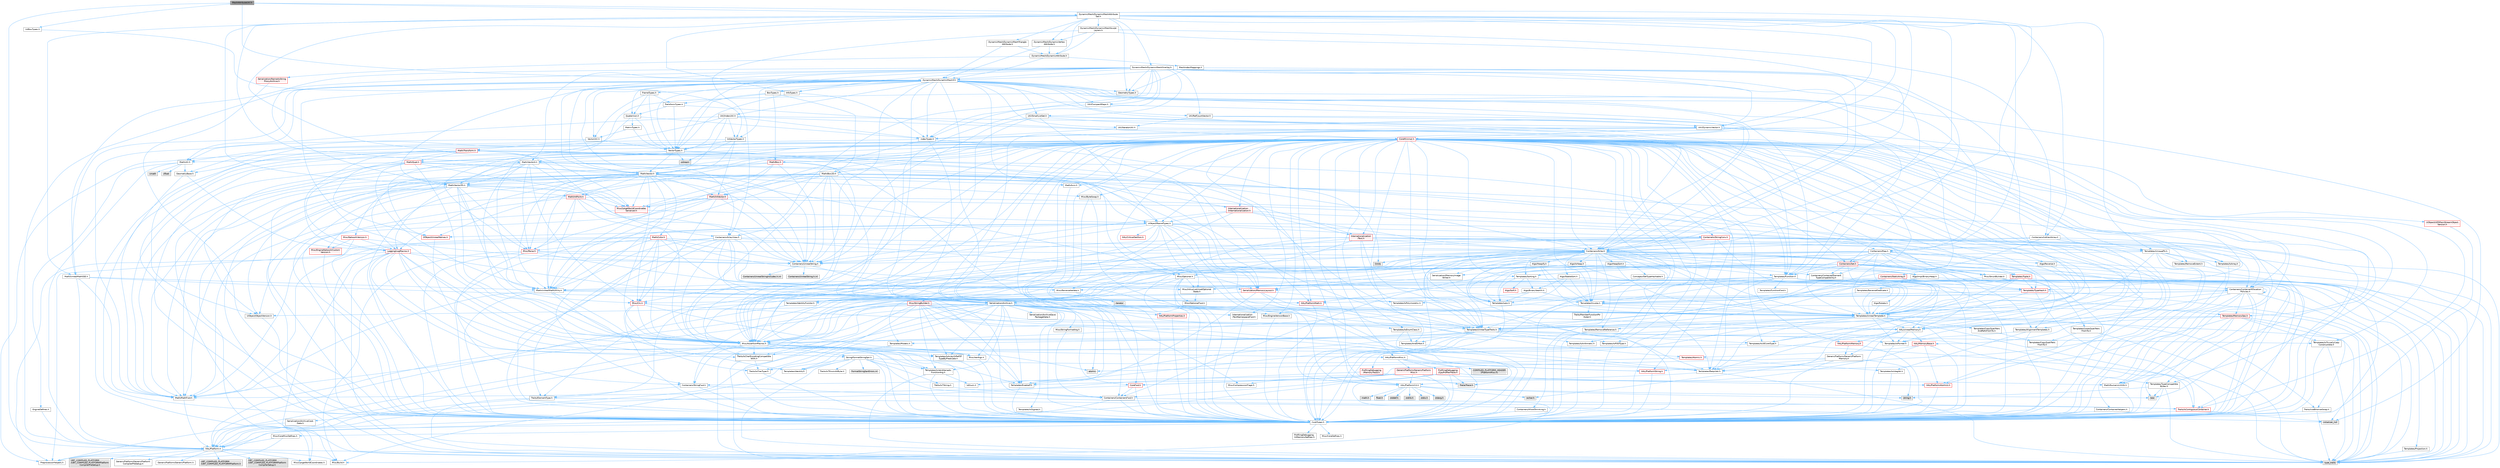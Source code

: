 digraph "MeshAttributeUtil.h"
{
 // INTERACTIVE_SVG=YES
 // LATEX_PDF_SIZE
  bgcolor="transparent";
  edge [fontname=Helvetica,fontsize=10,labelfontname=Helvetica,labelfontsize=10];
  node [fontname=Helvetica,fontsize=10,shape=box,height=0.2,width=0.4];
  Node1 [id="Node000001",label="MeshAttributeUtil.h",height=0.2,width=0.4,color="gray40", fillcolor="grey60", style="filled", fontcolor="black",tooltip=" "];
  Node1 -> Node2 [id="edge1_Node000001_Node000002",color="steelblue1",style="solid",tooltip=" "];
  Node2 [id="Node000002",label="Containers/Array.h",height=0.2,width=0.4,color="grey40", fillcolor="white", style="filled",URL="$df/dd0/Array_8h.html",tooltip=" "];
  Node2 -> Node3 [id="edge2_Node000002_Node000003",color="steelblue1",style="solid",tooltip=" "];
  Node3 [id="Node000003",label="CoreTypes.h",height=0.2,width=0.4,color="grey40", fillcolor="white", style="filled",URL="$dc/dec/CoreTypes_8h.html",tooltip=" "];
  Node3 -> Node4 [id="edge3_Node000003_Node000004",color="steelblue1",style="solid",tooltip=" "];
  Node4 [id="Node000004",label="HAL/Platform.h",height=0.2,width=0.4,color="grey40", fillcolor="white", style="filled",URL="$d9/dd0/Platform_8h.html",tooltip=" "];
  Node4 -> Node5 [id="edge4_Node000004_Node000005",color="steelblue1",style="solid",tooltip=" "];
  Node5 [id="Node000005",label="Misc/Build.h",height=0.2,width=0.4,color="grey40", fillcolor="white", style="filled",URL="$d3/dbb/Build_8h.html",tooltip=" "];
  Node4 -> Node6 [id="edge5_Node000004_Node000006",color="steelblue1",style="solid",tooltip=" "];
  Node6 [id="Node000006",label="Misc/LargeWorldCoordinates.h",height=0.2,width=0.4,color="grey40", fillcolor="white", style="filled",URL="$d2/dcb/LargeWorldCoordinates_8h.html",tooltip=" "];
  Node4 -> Node7 [id="edge6_Node000004_Node000007",color="steelblue1",style="solid",tooltip=" "];
  Node7 [id="Node000007",label="type_traits",height=0.2,width=0.4,color="grey60", fillcolor="#E0E0E0", style="filled",tooltip=" "];
  Node4 -> Node8 [id="edge7_Node000004_Node000008",color="steelblue1",style="solid",tooltip=" "];
  Node8 [id="Node000008",label="PreprocessorHelpers.h",height=0.2,width=0.4,color="grey40", fillcolor="white", style="filled",URL="$db/ddb/PreprocessorHelpers_8h.html",tooltip=" "];
  Node4 -> Node9 [id="edge8_Node000004_Node000009",color="steelblue1",style="solid",tooltip=" "];
  Node9 [id="Node000009",label="UBT_COMPILED_PLATFORM\l/UBT_COMPILED_PLATFORMPlatform\lCompilerPreSetup.h",height=0.2,width=0.4,color="grey60", fillcolor="#E0E0E0", style="filled",tooltip=" "];
  Node4 -> Node10 [id="edge9_Node000004_Node000010",color="steelblue1",style="solid",tooltip=" "];
  Node10 [id="Node000010",label="GenericPlatform/GenericPlatform\lCompilerPreSetup.h",height=0.2,width=0.4,color="grey40", fillcolor="white", style="filled",URL="$d9/dc8/GenericPlatformCompilerPreSetup_8h.html",tooltip=" "];
  Node4 -> Node11 [id="edge10_Node000004_Node000011",color="steelblue1",style="solid",tooltip=" "];
  Node11 [id="Node000011",label="GenericPlatform/GenericPlatform.h",height=0.2,width=0.4,color="grey40", fillcolor="white", style="filled",URL="$d6/d84/GenericPlatform_8h.html",tooltip=" "];
  Node4 -> Node12 [id="edge11_Node000004_Node000012",color="steelblue1",style="solid",tooltip=" "];
  Node12 [id="Node000012",label="UBT_COMPILED_PLATFORM\l/UBT_COMPILED_PLATFORMPlatform.h",height=0.2,width=0.4,color="grey60", fillcolor="#E0E0E0", style="filled",tooltip=" "];
  Node4 -> Node13 [id="edge12_Node000004_Node000013",color="steelblue1",style="solid",tooltip=" "];
  Node13 [id="Node000013",label="UBT_COMPILED_PLATFORM\l/UBT_COMPILED_PLATFORMPlatform\lCompilerSetup.h",height=0.2,width=0.4,color="grey60", fillcolor="#E0E0E0", style="filled",tooltip=" "];
  Node3 -> Node14 [id="edge13_Node000003_Node000014",color="steelblue1",style="solid",tooltip=" "];
  Node14 [id="Node000014",label="ProfilingDebugging\l/UMemoryDefines.h",height=0.2,width=0.4,color="grey40", fillcolor="white", style="filled",URL="$d2/da2/UMemoryDefines_8h.html",tooltip=" "];
  Node3 -> Node15 [id="edge14_Node000003_Node000015",color="steelblue1",style="solid",tooltip=" "];
  Node15 [id="Node000015",label="Misc/CoreMiscDefines.h",height=0.2,width=0.4,color="grey40", fillcolor="white", style="filled",URL="$da/d38/CoreMiscDefines_8h.html",tooltip=" "];
  Node15 -> Node4 [id="edge15_Node000015_Node000004",color="steelblue1",style="solid",tooltip=" "];
  Node15 -> Node8 [id="edge16_Node000015_Node000008",color="steelblue1",style="solid",tooltip=" "];
  Node3 -> Node16 [id="edge17_Node000003_Node000016",color="steelblue1",style="solid",tooltip=" "];
  Node16 [id="Node000016",label="Misc/CoreDefines.h",height=0.2,width=0.4,color="grey40", fillcolor="white", style="filled",URL="$d3/dd2/CoreDefines_8h.html",tooltip=" "];
  Node2 -> Node17 [id="edge18_Node000002_Node000017",color="steelblue1",style="solid",tooltip=" "];
  Node17 [id="Node000017",label="Misc/AssertionMacros.h",height=0.2,width=0.4,color="grey40", fillcolor="white", style="filled",URL="$d0/dfa/AssertionMacros_8h.html",tooltip=" "];
  Node17 -> Node3 [id="edge19_Node000017_Node000003",color="steelblue1",style="solid",tooltip=" "];
  Node17 -> Node4 [id="edge20_Node000017_Node000004",color="steelblue1",style="solid",tooltip=" "];
  Node17 -> Node18 [id="edge21_Node000017_Node000018",color="steelblue1",style="solid",tooltip=" "];
  Node18 [id="Node000018",label="HAL/PlatformMisc.h",height=0.2,width=0.4,color="grey40", fillcolor="white", style="filled",URL="$d0/df5/PlatformMisc_8h.html",tooltip=" "];
  Node18 -> Node3 [id="edge22_Node000018_Node000003",color="steelblue1",style="solid",tooltip=" "];
  Node18 -> Node19 [id="edge23_Node000018_Node000019",color="steelblue1",style="solid",tooltip=" "];
  Node19 [id="Node000019",label="GenericPlatform/GenericPlatform\lMisc.h",height=0.2,width=0.4,color="red", fillcolor="#FFF0F0", style="filled",URL="$db/d9a/GenericPlatformMisc_8h.html",tooltip=" "];
  Node19 -> Node20 [id="edge24_Node000019_Node000020",color="steelblue1",style="solid",tooltip=" "];
  Node20 [id="Node000020",label="Containers/StringFwd.h",height=0.2,width=0.4,color="grey40", fillcolor="white", style="filled",URL="$df/d37/StringFwd_8h.html",tooltip=" "];
  Node20 -> Node3 [id="edge25_Node000020_Node000003",color="steelblue1",style="solid",tooltip=" "];
  Node20 -> Node21 [id="edge26_Node000020_Node000021",color="steelblue1",style="solid",tooltip=" "];
  Node21 [id="Node000021",label="Traits/ElementType.h",height=0.2,width=0.4,color="grey40", fillcolor="white", style="filled",URL="$d5/d4f/ElementType_8h.html",tooltip=" "];
  Node21 -> Node4 [id="edge27_Node000021_Node000004",color="steelblue1",style="solid",tooltip=" "];
  Node21 -> Node22 [id="edge28_Node000021_Node000022",color="steelblue1",style="solid",tooltip=" "];
  Node22 [id="Node000022",label="initializer_list",height=0.2,width=0.4,color="grey60", fillcolor="#E0E0E0", style="filled",tooltip=" "];
  Node21 -> Node7 [id="edge29_Node000021_Node000007",color="steelblue1",style="solid",tooltip=" "];
  Node20 -> Node23 [id="edge30_Node000020_Node000023",color="steelblue1",style="solid",tooltip=" "];
  Node23 [id="Node000023",label="Traits/IsContiguousContainer.h",height=0.2,width=0.4,color="red", fillcolor="#FFF0F0", style="filled",URL="$d5/d3c/IsContiguousContainer_8h.html",tooltip=" "];
  Node23 -> Node3 [id="edge31_Node000023_Node000003",color="steelblue1",style="solid",tooltip=" "];
  Node23 -> Node22 [id="edge32_Node000023_Node000022",color="steelblue1",style="solid",tooltip=" "];
  Node19 -> Node25 [id="edge33_Node000019_Node000025",color="steelblue1",style="solid",tooltip=" "];
  Node25 [id="Node000025",label="CoreFwd.h",height=0.2,width=0.4,color="red", fillcolor="#FFF0F0", style="filled",URL="$d1/d1e/CoreFwd_8h.html",tooltip=" "];
  Node25 -> Node3 [id="edge34_Node000025_Node000003",color="steelblue1",style="solid",tooltip=" "];
  Node25 -> Node26 [id="edge35_Node000025_Node000026",color="steelblue1",style="solid",tooltip=" "];
  Node26 [id="Node000026",label="Containers/ContainersFwd.h",height=0.2,width=0.4,color="grey40", fillcolor="white", style="filled",URL="$d4/d0a/ContainersFwd_8h.html",tooltip=" "];
  Node26 -> Node4 [id="edge36_Node000026_Node000004",color="steelblue1",style="solid",tooltip=" "];
  Node26 -> Node3 [id="edge37_Node000026_Node000003",color="steelblue1",style="solid",tooltip=" "];
  Node26 -> Node23 [id="edge38_Node000026_Node000023",color="steelblue1",style="solid",tooltip=" "];
  Node25 -> Node27 [id="edge39_Node000025_Node000027",color="steelblue1",style="solid",tooltip=" "];
  Node27 [id="Node000027",label="Math/MathFwd.h",height=0.2,width=0.4,color="grey40", fillcolor="white", style="filled",URL="$d2/d10/MathFwd_8h.html",tooltip=" "];
  Node27 -> Node4 [id="edge40_Node000027_Node000004",color="steelblue1",style="solid",tooltip=" "];
  Node19 -> Node3 [id="edge41_Node000019_Node000003",color="steelblue1",style="solid",tooltip=" "];
  Node19 -> Node30 [id="edge42_Node000019_Node000030",color="steelblue1",style="solid",tooltip=" "];
  Node30 [id="Node000030",label="HAL/PlatformCrt.h",height=0.2,width=0.4,color="grey40", fillcolor="white", style="filled",URL="$d8/d75/PlatformCrt_8h.html",tooltip=" "];
  Node30 -> Node31 [id="edge43_Node000030_Node000031",color="steelblue1",style="solid",tooltip=" "];
  Node31 [id="Node000031",label="new",height=0.2,width=0.4,color="grey60", fillcolor="#E0E0E0", style="filled",tooltip=" "];
  Node30 -> Node32 [id="edge44_Node000030_Node000032",color="steelblue1",style="solid",tooltip=" "];
  Node32 [id="Node000032",label="wchar.h",height=0.2,width=0.4,color="grey60", fillcolor="#E0E0E0", style="filled",tooltip=" "];
  Node30 -> Node33 [id="edge45_Node000030_Node000033",color="steelblue1",style="solid",tooltip=" "];
  Node33 [id="Node000033",label="stddef.h",height=0.2,width=0.4,color="grey60", fillcolor="#E0E0E0", style="filled",tooltip=" "];
  Node30 -> Node34 [id="edge46_Node000030_Node000034",color="steelblue1",style="solid",tooltip=" "];
  Node34 [id="Node000034",label="stdlib.h",height=0.2,width=0.4,color="grey60", fillcolor="#E0E0E0", style="filled",tooltip=" "];
  Node30 -> Node35 [id="edge47_Node000030_Node000035",color="steelblue1",style="solid",tooltip=" "];
  Node35 [id="Node000035",label="stdio.h",height=0.2,width=0.4,color="grey60", fillcolor="#E0E0E0", style="filled",tooltip=" "];
  Node30 -> Node36 [id="edge48_Node000030_Node000036",color="steelblue1",style="solid",tooltip=" "];
  Node36 [id="Node000036",label="stdarg.h",height=0.2,width=0.4,color="grey60", fillcolor="#E0E0E0", style="filled",tooltip=" "];
  Node30 -> Node37 [id="edge49_Node000030_Node000037",color="steelblue1",style="solid",tooltip=" "];
  Node37 [id="Node000037",label="math.h",height=0.2,width=0.4,color="grey60", fillcolor="#E0E0E0", style="filled",tooltip=" "];
  Node30 -> Node38 [id="edge50_Node000030_Node000038",color="steelblue1",style="solid",tooltip=" "];
  Node38 [id="Node000038",label="float.h",height=0.2,width=0.4,color="grey60", fillcolor="#E0E0E0", style="filled",tooltip=" "];
  Node30 -> Node39 [id="edge51_Node000030_Node000039",color="steelblue1",style="solid",tooltip=" "];
  Node39 [id="Node000039",label="string.h",height=0.2,width=0.4,color="grey60", fillcolor="#E0E0E0", style="filled",tooltip=" "];
  Node19 -> Node40 [id="edge52_Node000019_Node000040",color="steelblue1",style="solid",tooltip=" "];
  Node40 [id="Node000040",label="Math/NumericLimits.h",height=0.2,width=0.4,color="grey40", fillcolor="white", style="filled",URL="$df/d1b/NumericLimits_8h.html",tooltip=" "];
  Node40 -> Node3 [id="edge53_Node000040_Node000003",color="steelblue1",style="solid",tooltip=" "];
  Node19 -> Node41 [id="edge54_Node000019_Node000041",color="steelblue1",style="solid",tooltip=" "];
  Node41 [id="Node000041",label="Misc/CompressionFlags.h",height=0.2,width=0.4,color="grey40", fillcolor="white", style="filled",URL="$d9/d76/CompressionFlags_8h.html",tooltip=" "];
  Node18 -> Node45 [id="edge55_Node000018_Node000045",color="steelblue1",style="solid",tooltip=" "];
  Node45 [id="Node000045",label="COMPILED_PLATFORM_HEADER\l(PlatformMisc.h)",height=0.2,width=0.4,color="grey60", fillcolor="#E0E0E0", style="filled",tooltip=" "];
  Node18 -> Node46 [id="edge56_Node000018_Node000046",color="steelblue1",style="solid",tooltip=" "];
  Node46 [id="Node000046",label="ProfilingDebugging\l/CpuProfilerTrace.h",height=0.2,width=0.4,color="red", fillcolor="#FFF0F0", style="filled",URL="$da/dcb/CpuProfilerTrace_8h.html",tooltip=" "];
  Node46 -> Node3 [id="edge57_Node000046_Node000003",color="steelblue1",style="solid",tooltip=" "];
  Node46 -> Node26 [id="edge58_Node000046_Node000026",color="steelblue1",style="solid",tooltip=" "];
  Node46 -> Node47 [id="edge59_Node000046_Node000047",color="steelblue1",style="solid",tooltip=" "];
  Node47 [id="Node000047",label="HAL/PlatformAtomics.h",height=0.2,width=0.4,color="red", fillcolor="#FFF0F0", style="filled",URL="$d3/d36/PlatformAtomics_8h.html",tooltip=" "];
  Node47 -> Node3 [id="edge60_Node000047_Node000003",color="steelblue1",style="solid",tooltip=" "];
  Node46 -> Node8 [id="edge61_Node000046_Node000008",color="steelblue1",style="solid",tooltip=" "];
  Node46 -> Node5 [id="edge62_Node000046_Node000005",color="steelblue1",style="solid",tooltip=" "];
  Node46 -> Node53 [id="edge63_Node000046_Node000053",color="steelblue1",style="solid",tooltip=" "];
  Node53 [id="Node000053",label="Trace/Trace.h",height=0.2,width=0.4,color="grey60", fillcolor="#E0E0E0", style="filled",tooltip=" "];
  Node17 -> Node8 [id="edge64_Node000017_Node000008",color="steelblue1",style="solid",tooltip=" "];
  Node17 -> Node54 [id="edge65_Node000017_Node000054",color="steelblue1",style="solid",tooltip=" "];
  Node54 [id="Node000054",label="Templates/EnableIf.h",height=0.2,width=0.4,color="grey40", fillcolor="white", style="filled",URL="$d7/d60/EnableIf_8h.html",tooltip=" "];
  Node54 -> Node3 [id="edge66_Node000054_Node000003",color="steelblue1",style="solid",tooltip=" "];
  Node17 -> Node55 [id="edge67_Node000017_Node000055",color="steelblue1",style="solid",tooltip=" "];
  Node55 [id="Node000055",label="Templates/IsArrayOrRefOf\lTypeByPredicate.h",height=0.2,width=0.4,color="grey40", fillcolor="white", style="filled",URL="$d6/da1/IsArrayOrRefOfTypeByPredicate_8h.html",tooltip=" "];
  Node55 -> Node3 [id="edge68_Node000055_Node000003",color="steelblue1",style="solid",tooltip=" "];
  Node17 -> Node56 [id="edge69_Node000017_Node000056",color="steelblue1",style="solid",tooltip=" "];
  Node56 [id="Node000056",label="Templates/IsValidVariadic\lFunctionArg.h",height=0.2,width=0.4,color="grey40", fillcolor="white", style="filled",URL="$d0/dc8/IsValidVariadicFunctionArg_8h.html",tooltip=" "];
  Node56 -> Node3 [id="edge70_Node000056_Node000003",color="steelblue1",style="solid",tooltip=" "];
  Node56 -> Node57 [id="edge71_Node000056_Node000057",color="steelblue1",style="solid",tooltip=" "];
  Node57 [id="Node000057",label="IsEnum.h",height=0.2,width=0.4,color="grey40", fillcolor="white", style="filled",URL="$d4/de5/IsEnum_8h.html",tooltip=" "];
  Node56 -> Node7 [id="edge72_Node000056_Node000007",color="steelblue1",style="solid",tooltip=" "];
  Node17 -> Node58 [id="edge73_Node000017_Node000058",color="steelblue1",style="solid",tooltip=" "];
  Node58 [id="Node000058",label="Traits/IsCharEncodingCompatible\lWith.h",height=0.2,width=0.4,color="grey40", fillcolor="white", style="filled",URL="$df/dd1/IsCharEncodingCompatibleWith_8h.html",tooltip=" "];
  Node58 -> Node7 [id="edge74_Node000058_Node000007",color="steelblue1",style="solid",tooltip=" "];
  Node58 -> Node59 [id="edge75_Node000058_Node000059",color="steelblue1",style="solid",tooltip=" "];
  Node59 [id="Node000059",label="Traits/IsCharType.h",height=0.2,width=0.4,color="grey40", fillcolor="white", style="filled",URL="$db/d51/IsCharType_8h.html",tooltip=" "];
  Node59 -> Node3 [id="edge76_Node000059_Node000003",color="steelblue1",style="solid",tooltip=" "];
  Node17 -> Node60 [id="edge77_Node000017_Node000060",color="steelblue1",style="solid",tooltip=" "];
  Node60 [id="Node000060",label="Misc/VarArgs.h",height=0.2,width=0.4,color="grey40", fillcolor="white", style="filled",URL="$d5/d6f/VarArgs_8h.html",tooltip=" "];
  Node60 -> Node3 [id="edge78_Node000060_Node000003",color="steelblue1",style="solid",tooltip=" "];
  Node17 -> Node61 [id="edge79_Node000017_Node000061",color="steelblue1",style="solid",tooltip=" "];
  Node61 [id="Node000061",label="String/FormatStringSan.h",height=0.2,width=0.4,color="grey40", fillcolor="white", style="filled",URL="$d3/d8b/FormatStringSan_8h.html",tooltip=" "];
  Node61 -> Node7 [id="edge80_Node000061_Node000007",color="steelblue1",style="solid",tooltip=" "];
  Node61 -> Node3 [id="edge81_Node000061_Node000003",color="steelblue1",style="solid",tooltip=" "];
  Node61 -> Node62 [id="edge82_Node000061_Node000062",color="steelblue1",style="solid",tooltip=" "];
  Node62 [id="Node000062",label="Templates/Requires.h",height=0.2,width=0.4,color="grey40", fillcolor="white", style="filled",URL="$dc/d96/Requires_8h.html",tooltip=" "];
  Node62 -> Node54 [id="edge83_Node000062_Node000054",color="steelblue1",style="solid",tooltip=" "];
  Node62 -> Node7 [id="edge84_Node000062_Node000007",color="steelblue1",style="solid",tooltip=" "];
  Node61 -> Node63 [id="edge85_Node000061_Node000063",color="steelblue1",style="solid",tooltip=" "];
  Node63 [id="Node000063",label="Templates/Identity.h",height=0.2,width=0.4,color="grey40", fillcolor="white", style="filled",URL="$d0/dd5/Identity_8h.html",tooltip=" "];
  Node61 -> Node56 [id="edge86_Node000061_Node000056",color="steelblue1",style="solid",tooltip=" "];
  Node61 -> Node59 [id="edge87_Node000061_Node000059",color="steelblue1",style="solid",tooltip=" "];
  Node61 -> Node64 [id="edge88_Node000061_Node000064",color="steelblue1",style="solid",tooltip=" "];
  Node64 [id="Node000064",label="Traits/IsTEnumAsByte.h",height=0.2,width=0.4,color="grey40", fillcolor="white", style="filled",URL="$d1/de6/IsTEnumAsByte_8h.html",tooltip=" "];
  Node61 -> Node65 [id="edge89_Node000061_Node000065",color="steelblue1",style="solid",tooltip=" "];
  Node65 [id="Node000065",label="Traits/IsTString.h",height=0.2,width=0.4,color="grey40", fillcolor="white", style="filled",URL="$d0/df8/IsTString_8h.html",tooltip=" "];
  Node65 -> Node26 [id="edge90_Node000065_Node000026",color="steelblue1",style="solid",tooltip=" "];
  Node61 -> Node26 [id="edge91_Node000061_Node000026",color="steelblue1",style="solid",tooltip=" "];
  Node61 -> Node66 [id="edge92_Node000061_Node000066",color="steelblue1",style="solid",tooltip=" "];
  Node66 [id="Node000066",label="FormatStringSanErrors.inl",height=0.2,width=0.4,color="grey60", fillcolor="#E0E0E0", style="filled",tooltip=" "];
  Node17 -> Node67 [id="edge93_Node000017_Node000067",color="steelblue1",style="solid",tooltip=" "];
  Node67 [id="Node000067",label="atomic",height=0.2,width=0.4,color="grey60", fillcolor="#E0E0E0", style="filled",tooltip=" "];
  Node2 -> Node68 [id="edge94_Node000002_Node000068",color="steelblue1",style="solid",tooltip=" "];
  Node68 [id="Node000068",label="Misc/IntrusiveUnsetOptional\lState.h",height=0.2,width=0.4,color="grey40", fillcolor="white", style="filled",URL="$d2/d0a/IntrusiveUnsetOptionalState_8h.html",tooltip=" "];
  Node68 -> Node69 [id="edge95_Node000068_Node000069",color="steelblue1",style="solid",tooltip=" "];
  Node69 [id="Node000069",label="Misc/OptionalFwd.h",height=0.2,width=0.4,color="grey40", fillcolor="white", style="filled",URL="$dc/d50/OptionalFwd_8h.html",tooltip=" "];
  Node2 -> Node70 [id="edge96_Node000002_Node000070",color="steelblue1",style="solid",tooltip=" "];
  Node70 [id="Node000070",label="Misc/ReverseIterate.h",height=0.2,width=0.4,color="grey40", fillcolor="white", style="filled",URL="$db/de3/ReverseIterate_8h.html",tooltip=" "];
  Node70 -> Node4 [id="edge97_Node000070_Node000004",color="steelblue1",style="solid",tooltip=" "];
  Node70 -> Node71 [id="edge98_Node000070_Node000071",color="steelblue1",style="solid",tooltip=" "];
  Node71 [id="Node000071",label="iterator",height=0.2,width=0.4,color="grey60", fillcolor="#E0E0E0", style="filled",tooltip=" "];
  Node2 -> Node72 [id="edge99_Node000002_Node000072",color="steelblue1",style="solid",tooltip=" "];
  Node72 [id="Node000072",label="HAL/UnrealMemory.h",height=0.2,width=0.4,color="grey40", fillcolor="white", style="filled",URL="$d9/d96/UnrealMemory_8h.html",tooltip=" "];
  Node72 -> Node3 [id="edge100_Node000072_Node000003",color="steelblue1",style="solid",tooltip=" "];
  Node72 -> Node73 [id="edge101_Node000072_Node000073",color="steelblue1",style="solid",tooltip=" "];
  Node73 [id="Node000073",label="GenericPlatform/GenericPlatform\lMemory.h",height=0.2,width=0.4,color="grey40", fillcolor="white", style="filled",URL="$dd/d22/GenericPlatformMemory_8h.html",tooltip=" "];
  Node73 -> Node25 [id="edge102_Node000073_Node000025",color="steelblue1",style="solid",tooltip=" "];
  Node73 -> Node3 [id="edge103_Node000073_Node000003",color="steelblue1",style="solid",tooltip=" "];
  Node73 -> Node74 [id="edge104_Node000073_Node000074",color="steelblue1",style="solid",tooltip=" "];
  Node74 [id="Node000074",label="HAL/PlatformString.h",height=0.2,width=0.4,color="red", fillcolor="#FFF0F0", style="filled",URL="$db/db5/PlatformString_8h.html",tooltip=" "];
  Node74 -> Node3 [id="edge105_Node000074_Node000003",color="steelblue1",style="solid",tooltip=" "];
  Node73 -> Node39 [id="edge106_Node000073_Node000039",color="steelblue1",style="solid",tooltip=" "];
  Node73 -> Node32 [id="edge107_Node000073_Node000032",color="steelblue1",style="solid",tooltip=" "];
  Node72 -> Node76 [id="edge108_Node000072_Node000076",color="steelblue1",style="solid",tooltip=" "];
  Node76 [id="Node000076",label="HAL/MemoryBase.h",height=0.2,width=0.4,color="red", fillcolor="#FFF0F0", style="filled",URL="$d6/d9f/MemoryBase_8h.html",tooltip=" "];
  Node76 -> Node3 [id="edge109_Node000076_Node000003",color="steelblue1",style="solid",tooltip=" "];
  Node76 -> Node47 [id="edge110_Node000076_Node000047",color="steelblue1",style="solid",tooltip=" "];
  Node76 -> Node30 [id="edge111_Node000076_Node000030",color="steelblue1",style="solid",tooltip=" "];
  Node76 -> Node80 [id="edge112_Node000076_Node000080",color="steelblue1",style="solid",tooltip=" "];
  Node80 [id="Node000080",label="Templates/Atomic.h",height=0.2,width=0.4,color="red", fillcolor="#FFF0F0", style="filled",URL="$d3/d91/Atomic_8h.html",tooltip=" "];
  Node80 -> Node83 [id="edge113_Node000080_Node000083",color="steelblue1",style="solid",tooltip=" "];
  Node83 [id="Node000083",label="Templates/IsIntegral.h",height=0.2,width=0.4,color="grey40", fillcolor="white", style="filled",URL="$da/d64/IsIntegral_8h.html",tooltip=" "];
  Node83 -> Node3 [id="edge114_Node000083_Node000003",color="steelblue1",style="solid",tooltip=" "];
  Node80 -> Node67 [id="edge115_Node000080_Node000067",color="steelblue1",style="solid",tooltip=" "];
  Node72 -> Node89 [id="edge116_Node000072_Node000089",color="steelblue1",style="solid",tooltip=" "];
  Node89 [id="Node000089",label="HAL/PlatformMemory.h",height=0.2,width=0.4,color="red", fillcolor="#FFF0F0", style="filled",URL="$de/d68/PlatformMemory_8h.html",tooltip=" "];
  Node89 -> Node3 [id="edge117_Node000089_Node000003",color="steelblue1",style="solid",tooltip=" "];
  Node89 -> Node73 [id="edge118_Node000089_Node000073",color="steelblue1",style="solid",tooltip=" "];
  Node72 -> Node91 [id="edge119_Node000072_Node000091",color="steelblue1",style="solid",tooltip=" "];
  Node91 [id="Node000091",label="ProfilingDebugging\l/MemoryTrace.h",height=0.2,width=0.4,color="red", fillcolor="#FFF0F0", style="filled",URL="$da/dd7/MemoryTrace_8h.html",tooltip=" "];
  Node91 -> Node4 [id="edge120_Node000091_Node000004",color="steelblue1",style="solid",tooltip=" "];
  Node91 -> Node53 [id="edge121_Node000091_Node000053",color="steelblue1",style="solid",tooltip=" "];
  Node72 -> Node92 [id="edge122_Node000072_Node000092",color="steelblue1",style="solid",tooltip=" "];
  Node92 [id="Node000092",label="Templates/IsPointer.h",height=0.2,width=0.4,color="grey40", fillcolor="white", style="filled",URL="$d7/d05/IsPointer_8h.html",tooltip=" "];
  Node92 -> Node3 [id="edge123_Node000092_Node000003",color="steelblue1",style="solid",tooltip=" "];
  Node2 -> Node93 [id="edge124_Node000002_Node000093",color="steelblue1",style="solid",tooltip=" "];
  Node93 [id="Node000093",label="Templates/UnrealTypeTraits.h",height=0.2,width=0.4,color="grey40", fillcolor="white", style="filled",URL="$d2/d2d/UnrealTypeTraits_8h.html",tooltip=" "];
  Node93 -> Node3 [id="edge125_Node000093_Node000003",color="steelblue1",style="solid",tooltip=" "];
  Node93 -> Node92 [id="edge126_Node000093_Node000092",color="steelblue1",style="solid",tooltip=" "];
  Node93 -> Node17 [id="edge127_Node000093_Node000017",color="steelblue1",style="solid",tooltip=" "];
  Node93 -> Node85 [id="edge128_Node000093_Node000085",color="steelblue1",style="solid",tooltip=" "];
  Node85 [id="Node000085",label="Templates/AndOrNot.h",height=0.2,width=0.4,color="grey40", fillcolor="white", style="filled",URL="$db/d0a/AndOrNot_8h.html",tooltip=" "];
  Node85 -> Node3 [id="edge129_Node000085_Node000003",color="steelblue1",style="solid",tooltip=" "];
  Node93 -> Node54 [id="edge130_Node000093_Node000054",color="steelblue1",style="solid",tooltip=" "];
  Node93 -> Node94 [id="edge131_Node000093_Node000094",color="steelblue1",style="solid",tooltip=" "];
  Node94 [id="Node000094",label="Templates/IsArithmetic.h",height=0.2,width=0.4,color="grey40", fillcolor="white", style="filled",URL="$d2/d5d/IsArithmetic_8h.html",tooltip=" "];
  Node94 -> Node3 [id="edge132_Node000094_Node000003",color="steelblue1",style="solid",tooltip=" "];
  Node93 -> Node57 [id="edge133_Node000093_Node000057",color="steelblue1",style="solid",tooltip=" "];
  Node93 -> Node95 [id="edge134_Node000093_Node000095",color="steelblue1",style="solid",tooltip=" "];
  Node95 [id="Node000095",label="Templates/Models.h",height=0.2,width=0.4,color="grey40", fillcolor="white", style="filled",URL="$d3/d0c/Models_8h.html",tooltip=" "];
  Node95 -> Node63 [id="edge135_Node000095_Node000063",color="steelblue1",style="solid",tooltip=" "];
  Node93 -> Node96 [id="edge136_Node000093_Node000096",color="steelblue1",style="solid",tooltip=" "];
  Node96 [id="Node000096",label="Templates/IsPODType.h",height=0.2,width=0.4,color="grey40", fillcolor="white", style="filled",URL="$d7/db1/IsPODType_8h.html",tooltip=" "];
  Node96 -> Node3 [id="edge137_Node000096_Node000003",color="steelblue1",style="solid",tooltip=" "];
  Node93 -> Node97 [id="edge138_Node000093_Node000097",color="steelblue1",style="solid",tooltip=" "];
  Node97 [id="Node000097",label="Templates/IsUECoreType.h",height=0.2,width=0.4,color="grey40", fillcolor="white", style="filled",URL="$d1/db8/IsUECoreType_8h.html",tooltip=" "];
  Node97 -> Node3 [id="edge139_Node000097_Node000003",color="steelblue1",style="solid",tooltip=" "];
  Node97 -> Node7 [id="edge140_Node000097_Node000007",color="steelblue1",style="solid",tooltip=" "];
  Node93 -> Node86 [id="edge141_Node000093_Node000086",color="steelblue1",style="solid",tooltip=" "];
  Node86 [id="Node000086",label="Templates/IsTriviallyCopy\lConstructible.h",height=0.2,width=0.4,color="grey40", fillcolor="white", style="filled",URL="$d3/d78/IsTriviallyCopyConstructible_8h.html",tooltip=" "];
  Node86 -> Node3 [id="edge142_Node000086_Node000003",color="steelblue1",style="solid",tooltip=" "];
  Node86 -> Node7 [id="edge143_Node000086_Node000007",color="steelblue1",style="solid",tooltip=" "];
  Node2 -> Node98 [id="edge144_Node000002_Node000098",color="steelblue1",style="solid",tooltip=" "];
  Node98 [id="Node000098",label="Templates/UnrealTemplate.h",height=0.2,width=0.4,color="grey40", fillcolor="white", style="filled",URL="$d4/d24/UnrealTemplate_8h.html",tooltip=" "];
  Node98 -> Node3 [id="edge145_Node000098_Node000003",color="steelblue1",style="solid",tooltip=" "];
  Node98 -> Node92 [id="edge146_Node000098_Node000092",color="steelblue1",style="solid",tooltip=" "];
  Node98 -> Node72 [id="edge147_Node000098_Node000072",color="steelblue1",style="solid",tooltip=" "];
  Node98 -> Node99 [id="edge148_Node000098_Node000099",color="steelblue1",style="solid",tooltip=" "];
  Node99 [id="Node000099",label="Templates/CopyQualifiers\lAndRefsFromTo.h",height=0.2,width=0.4,color="grey40", fillcolor="white", style="filled",URL="$d3/db3/CopyQualifiersAndRefsFromTo_8h.html",tooltip=" "];
  Node99 -> Node100 [id="edge149_Node000099_Node000100",color="steelblue1",style="solid",tooltip=" "];
  Node100 [id="Node000100",label="Templates/CopyQualifiers\lFromTo.h",height=0.2,width=0.4,color="grey40", fillcolor="white", style="filled",URL="$d5/db4/CopyQualifiersFromTo_8h.html",tooltip=" "];
  Node98 -> Node93 [id="edge150_Node000098_Node000093",color="steelblue1",style="solid",tooltip=" "];
  Node98 -> Node101 [id="edge151_Node000098_Node000101",color="steelblue1",style="solid",tooltip=" "];
  Node101 [id="Node000101",label="Templates/RemoveReference.h",height=0.2,width=0.4,color="grey40", fillcolor="white", style="filled",URL="$da/dbe/RemoveReference_8h.html",tooltip=" "];
  Node101 -> Node3 [id="edge152_Node000101_Node000003",color="steelblue1",style="solid",tooltip=" "];
  Node98 -> Node62 [id="edge153_Node000098_Node000062",color="steelblue1",style="solid",tooltip=" "];
  Node98 -> Node102 [id="edge154_Node000098_Node000102",color="steelblue1",style="solid",tooltip=" "];
  Node102 [id="Node000102",label="Templates/TypeCompatible\lBytes.h",height=0.2,width=0.4,color="grey40", fillcolor="white", style="filled",URL="$df/d0a/TypeCompatibleBytes_8h.html",tooltip=" "];
  Node102 -> Node3 [id="edge155_Node000102_Node000003",color="steelblue1",style="solid",tooltip=" "];
  Node102 -> Node39 [id="edge156_Node000102_Node000039",color="steelblue1",style="solid",tooltip=" "];
  Node102 -> Node31 [id="edge157_Node000102_Node000031",color="steelblue1",style="solid",tooltip=" "];
  Node102 -> Node7 [id="edge158_Node000102_Node000007",color="steelblue1",style="solid",tooltip=" "];
  Node98 -> Node63 [id="edge159_Node000098_Node000063",color="steelblue1",style="solid",tooltip=" "];
  Node98 -> Node23 [id="edge160_Node000098_Node000023",color="steelblue1",style="solid",tooltip=" "];
  Node98 -> Node103 [id="edge161_Node000098_Node000103",color="steelblue1",style="solid",tooltip=" "];
  Node103 [id="Node000103",label="Traits/UseBitwiseSwap.h",height=0.2,width=0.4,color="grey40", fillcolor="white", style="filled",URL="$db/df3/UseBitwiseSwap_8h.html",tooltip=" "];
  Node103 -> Node3 [id="edge162_Node000103_Node000003",color="steelblue1",style="solid",tooltip=" "];
  Node103 -> Node7 [id="edge163_Node000103_Node000007",color="steelblue1",style="solid",tooltip=" "];
  Node98 -> Node7 [id="edge164_Node000098_Node000007",color="steelblue1",style="solid",tooltip=" "];
  Node2 -> Node104 [id="edge165_Node000002_Node000104",color="steelblue1",style="solid",tooltip=" "];
  Node104 [id="Node000104",label="Containers/AllowShrinking.h",height=0.2,width=0.4,color="grey40", fillcolor="white", style="filled",URL="$d7/d1a/AllowShrinking_8h.html",tooltip=" "];
  Node104 -> Node3 [id="edge166_Node000104_Node000003",color="steelblue1",style="solid",tooltip=" "];
  Node2 -> Node105 [id="edge167_Node000002_Node000105",color="steelblue1",style="solid",tooltip=" "];
  Node105 [id="Node000105",label="Containers/ContainerAllocation\lPolicies.h",height=0.2,width=0.4,color="grey40", fillcolor="white", style="filled",URL="$d7/dff/ContainerAllocationPolicies_8h.html",tooltip=" "];
  Node105 -> Node3 [id="edge168_Node000105_Node000003",color="steelblue1",style="solid",tooltip=" "];
  Node105 -> Node106 [id="edge169_Node000105_Node000106",color="steelblue1",style="solid",tooltip=" "];
  Node106 [id="Node000106",label="Containers/ContainerHelpers.h",height=0.2,width=0.4,color="grey40", fillcolor="white", style="filled",URL="$d7/d33/ContainerHelpers_8h.html",tooltip=" "];
  Node106 -> Node3 [id="edge170_Node000106_Node000003",color="steelblue1",style="solid",tooltip=" "];
  Node105 -> Node105 [id="edge171_Node000105_Node000105",color="steelblue1",style="solid",tooltip=" "];
  Node105 -> Node107 [id="edge172_Node000105_Node000107",color="steelblue1",style="solid",tooltip=" "];
  Node107 [id="Node000107",label="HAL/PlatformMath.h",height=0.2,width=0.4,color="red", fillcolor="#FFF0F0", style="filled",URL="$dc/d53/PlatformMath_8h.html",tooltip=" "];
  Node107 -> Node3 [id="edge173_Node000107_Node000003",color="steelblue1",style="solid",tooltip=" "];
  Node105 -> Node72 [id="edge174_Node000105_Node000072",color="steelblue1",style="solid",tooltip=" "];
  Node105 -> Node40 [id="edge175_Node000105_Node000040",color="steelblue1",style="solid",tooltip=" "];
  Node105 -> Node17 [id="edge176_Node000105_Node000017",color="steelblue1",style="solid",tooltip=" "];
  Node105 -> Node115 [id="edge177_Node000105_Node000115",color="steelblue1",style="solid",tooltip=" "];
  Node115 [id="Node000115",label="Templates/IsPolymorphic.h",height=0.2,width=0.4,color="grey40", fillcolor="white", style="filled",URL="$dc/d20/IsPolymorphic_8h.html",tooltip=" "];
  Node105 -> Node116 [id="edge178_Node000105_Node000116",color="steelblue1",style="solid",tooltip=" "];
  Node116 [id="Node000116",label="Templates/MemoryOps.h",height=0.2,width=0.4,color="red", fillcolor="#FFF0F0", style="filled",URL="$db/dea/MemoryOps_8h.html",tooltip=" "];
  Node116 -> Node3 [id="edge179_Node000116_Node000003",color="steelblue1",style="solid",tooltip=" "];
  Node116 -> Node72 [id="edge180_Node000116_Node000072",color="steelblue1",style="solid",tooltip=" "];
  Node116 -> Node86 [id="edge181_Node000116_Node000086",color="steelblue1",style="solid",tooltip=" "];
  Node116 -> Node62 [id="edge182_Node000116_Node000062",color="steelblue1",style="solid",tooltip=" "];
  Node116 -> Node93 [id="edge183_Node000116_Node000093",color="steelblue1",style="solid",tooltip=" "];
  Node116 -> Node103 [id="edge184_Node000116_Node000103",color="steelblue1",style="solid",tooltip=" "];
  Node116 -> Node31 [id="edge185_Node000116_Node000031",color="steelblue1",style="solid",tooltip=" "];
  Node116 -> Node7 [id="edge186_Node000116_Node000007",color="steelblue1",style="solid",tooltip=" "];
  Node105 -> Node102 [id="edge187_Node000105_Node000102",color="steelblue1",style="solid",tooltip=" "];
  Node105 -> Node7 [id="edge188_Node000105_Node000007",color="steelblue1",style="solid",tooltip=" "];
  Node2 -> Node117 [id="edge189_Node000002_Node000117",color="steelblue1",style="solid",tooltip=" "];
  Node117 [id="Node000117",label="Containers/ContainerElement\lTypeCompatibility.h",height=0.2,width=0.4,color="grey40", fillcolor="white", style="filled",URL="$df/ddf/ContainerElementTypeCompatibility_8h.html",tooltip=" "];
  Node117 -> Node3 [id="edge190_Node000117_Node000003",color="steelblue1",style="solid",tooltip=" "];
  Node117 -> Node93 [id="edge191_Node000117_Node000093",color="steelblue1",style="solid",tooltip=" "];
  Node2 -> Node118 [id="edge192_Node000002_Node000118",color="steelblue1",style="solid",tooltip=" "];
  Node118 [id="Node000118",label="Serialization/Archive.h",height=0.2,width=0.4,color="grey40", fillcolor="white", style="filled",URL="$d7/d3b/Archive_8h.html",tooltip=" "];
  Node118 -> Node25 [id="edge193_Node000118_Node000025",color="steelblue1",style="solid",tooltip=" "];
  Node118 -> Node3 [id="edge194_Node000118_Node000003",color="steelblue1",style="solid",tooltip=" "];
  Node118 -> Node119 [id="edge195_Node000118_Node000119",color="steelblue1",style="solid",tooltip=" "];
  Node119 [id="Node000119",label="HAL/PlatformProperties.h",height=0.2,width=0.4,color="red", fillcolor="#FFF0F0", style="filled",URL="$d9/db0/PlatformProperties_8h.html",tooltip=" "];
  Node119 -> Node3 [id="edge196_Node000119_Node000003",color="steelblue1",style="solid",tooltip=" "];
  Node118 -> Node122 [id="edge197_Node000118_Node000122",color="steelblue1",style="solid",tooltip=" "];
  Node122 [id="Node000122",label="Internationalization\l/TextNamespaceFwd.h",height=0.2,width=0.4,color="grey40", fillcolor="white", style="filled",URL="$d8/d97/TextNamespaceFwd_8h.html",tooltip=" "];
  Node122 -> Node3 [id="edge198_Node000122_Node000003",color="steelblue1",style="solid",tooltip=" "];
  Node118 -> Node27 [id="edge199_Node000118_Node000027",color="steelblue1",style="solid",tooltip=" "];
  Node118 -> Node17 [id="edge200_Node000118_Node000017",color="steelblue1",style="solid",tooltip=" "];
  Node118 -> Node5 [id="edge201_Node000118_Node000005",color="steelblue1",style="solid",tooltip=" "];
  Node118 -> Node41 [id="edge202_Node000118_Node000041",color="steelblue1",style="solid",tooltip=" "];
  Node118 -> Node123 [id="edge203_Node000118_Node000123",color="steelblue1",style="solid",tooltip=" "];
  Node123 [id="Node000123",label="Misc/EngineVersionBase.h",height=0.2,width=0.4,color="grey40", fillcolor="white", style="filled",URL="$d5/d2b/EngineVersionBase_8h.html",tooltip=" "];
  Node123 -> Node3 [id="edge204_Node000123_Node000003",color="steelblue1",style="solid",tooltip=" "];
  Node118 -> Node60 [id="edge205_Node000118_Node000060",color="steelblue1",style="solid",tooltip=" "];
  Node118 -> Node124 [id="edge206_Node000118_Node000124",color="steelblue1",style="solid",tooltip=" "];
  Node124 [id="Node000124",label="Serialization/ArchiveCook\lData.h",height=0.2,width=0.4,color="grey40", fillcolor="white", style="filled",URL="$dc/db6/ArchiveCookData_8h.html",tooltip=" "];
  Node124 -> Node4 [id="edge207_Node000124_Node000004",color="steelblue1",style="solid",tooltip=" "];
  Node118 -> Node125 [id="edge208_Node000118_Node000125",color="steelblue1",style="solid",tooltip=" "];
  Node125 [id="Node000125",label="Serialization/ArchiveSave\lPackageData.h",height=0.2,width=0.4,color="grey40", fillcolor="white", style="filled",URL="$d1/d37/ArchiveSavePackageData_8h.html",tooltip=" "];
  Node118 -> Node54 [id="edge209_Node000118_Node000054",color="steelblue1",style="solid",tooltip=" "];
  Node118 -> Node55 [id="edge210_Node000118_Node000055",color="steelblue1",style="solid",tooltip=" "];
  Node118 -> Node126 [id="edge211_Node000118_Node000126",color="steelblue1",style="solid",tooltip=" "];
  Node126 [id="Node000126",label="Templates/IsEnumClass.h",height=0.2,width=0.4,color="grey40", fillcolor="white", style="filled",URL="$d7/d15/IsEnumClass_8h.html",tooltip=" "];
  Node126 -> Node3 [id="edge212_Node000126_Node000003",color="steelblue1",style="solid",tooltip=" "];
  Node126 -> Node85 [id="edge213_Node000126_Node000085",color="steelblue1",style="solid",tooltip=" "];
  Node118 -> Node112 [id="edge214_Node000118_Node000112",color="steelblue1",style="solid",tooltip=" "];
  Node112 [id="Node000112",label="Templates/IsSigned.h",height=0.2,width=0.4,color="grey40", fillcolor="white", style="filled",URL="$d8/dd8/IsSigned_8h.html",tooltip=" "];
  Node112 -> Node3 [id="edge215_Node000112_Node000003",color="steelblue1",style="solid",tooltip=" "];
  Node118 -> Node56 [id="edge216_Node000118_Node000056",color="steelblue1",style="solid",tooltip=" "];
  Node118 -> Node98 [id="edge217_Node000118_Node000098",color="steelblue1",style="solid",tooltip=" "];
  Node118 -> Node58 [id="edge218_Node000118_Node000058",color="steelblue1",style="solid",tooltip=" "];
  Node118 -> Node127 [id="edge219_Node000118_Node000127",color="steelblue1",style="solid",tooltip=" "];
  Node127 [id="Node000127",label="UObject/ObjectVersion.h",height=0.2,width=0.4,color="grey40", fillcolor="white", style="filled",URL="$da/d63/ObjectVersion_8h.html",tooltip=" "];
  Node127 -> Node3 [id="edge220_Node000127_Node000003",color="steelblue1",style="solid",tooltip=" "];
  Node2 -> Node128 [id="edge221_Node000002_Node000128",color="steelblue1",style="solid",tooltip=" "];
  Node128 [id="Node000128",label="Serialization/MemoryImage\lWriter.h",height=0.2,width=0.4,color="grey40", fillcolor="white", style="filled",URL="$d0/d08/MemoryImageWriter_8h.html",tooltip=" "];
  Node128 -> Node3 [id="edge222_Node000128_Node000003",color="steelblue1",style="solid",tooltip=" "];
  Node128 -> Node129 [id="edge223_Node000128_Node000129",color="steelblue1",style="solid",tooltip=" "];
  Node129 [id="Node000129",label="Serialization/MemoryLayout.h",height=0.2,width=0.4,color="red", fillcolor="#FFF0F0", style="filled",URL="$d7/d66/MemoryLayout_8h.html",tooltip=" "];
  Node129 -> Node20 [id="edge224_Node000129_Node000020",color="steelblue1",style="solid",tooltip=" "];
  Node129 -> Node72 [id="edge225_Node000129_Node000072",color="steelblue1",style="solid",tooltip=" "];
  Node129 -> Node54 [id="edge226_Node000129_Node000054",color="steelblue1",style="solid",tooltip=" "];
  Node129 -> Node115 [id="edge227_Node000129_Node000115",color="steelblue1",style="solid",tooltip=" "];
  Node129 -> Node95 [id="edge228_Node000129_Node000095",color="steelblue1",style="solid",tooltip=" "];
  Node129 -> Node98 [id="edge229_Node000129_Node000098",color="steelblue1",style="solid",tooltip=" "];
  Node2 -> Node142 [id="edge230_Node000002_Node000142",color="steelblue1",style="solid",tooltip=" "];
  Node142 [id="Node000142",label="Algo/Heapify.h",height=0.2,width=0.4,color="grey40", fillcolor="white", style="filled",URL="$d0/d2a/Heapify_8h.html",tooltip=" "];
  Node142 -> Node143 [id="edge231_Node000142_Node000143",color="steelblue1",style="solid",tooltip=" "];
  Node143 [id="Node000143",label="Algo/Impl/BinaryHeap.h",height=0.2,width=0.4,color="grey40", fillcolor="white", style="filled",URL="$d7/da3/Algo_2Impl_2BinaryHeap_8h.html",tooltip=" "];
  Node143 -> Node144 [id="edge232_Node000143_Node000144",color="steelblue1",style="solid",tooltip=" "];
  Node144 [id="Node000144",label="Templates/Invoke.h",height=0.2,width=0.4,color="grey40", fillcolor="white", style="filled",URL="$d7/deb/Invoke_8h.html",tooltip=" "];
  Node144 -> Node3 [id="edge233_Node000144_Node000003",color="steelblue1",style="solid",tooltip=" "];
  Node144 -> Node145 [id="edge234_Node000144_Node000145",color="steelblue1",style="solid",tooltip=" "];
  Node145 [id="Node000145",label="Traits/MemberFunctionPtr\lOuter.h",height=0.2,width=0.4,color="grey40", fillcolor="white", style="filled",URL="$db/da7/MemberFunctionPtrOuter_8h.html",tooltip=" "];
  Node144 -> Node98 [id="edge235_Node000144_Node000098",color="steelblue1",style="solid",tooltip=" "];
  Node144 -> Node7 [id="edge236_Node000144_Node000007",color="steelblue1",style="solid",tooltip=" "];
  Node143 -> Node146 [id="edge237_Node000143_Node000146",color="steelblue1",style="solid",tooltip=" "];
  Node146 [id="Node000146",label="Templates/Projection.h",height=0.2,width=0.4,color="grey40", fillcolor="white", style="filled",URL="$d7/df0/Projection_8h.html",tooltip=" "];
  Node146 -> Node7 [id="edge238_Node000146_Node000007",color="steelblue1",style="solid",tooltip=" "];
  Node143 -> Node147 [id="edge239_Node000143_Node000147",color="steelblue1",style="solid",tooltip=" "];
  Node147 [id="Node000147",label="Templates/ReversePredicate.h",height=0.2,width=0.4,color="grey40", fillcolor="white", style="filled",URL="$d8/d28/ReversePredicate_8h.html",tooltip=" "];
  Node147 -> Node144 [id="edge240_Node000147_Node000144",color="steelblue1",style="solid",tooltip=" "];
  Node147 -> Node98 [id="edge241_Node000147_Node000098",color="steelblue1",style="solid",tooltip=" "];
  Node143 -> Node7 [id="edge242_Node000143_Node000007",color="steelblue1",style="solid",tooltip=" "];
  Node142 -> Node148 [id="edge243_Node000142_Node000148",color="steelblue1",style="solid",tooltip=" "];
  Node148 [id="Node000148",label="Templates/IdentityFunctor.h",height=0.2,width=0.4,color="grey40", fillcolor="white", style="filled",URL="$d7/d2e/IdentityFunctor_8h.html",tooltip=" "];
  Node148 -> Node4 [id="edge244_Node000148_Node000004",color="steelblue1",style="solid",tooltip=" "];
  Node142 -> Node144 [id="edge245_Node000142_Node000144",color="steelblue1",style="solid",tooltip=" "];
  Node142 -> Node149 [id="edge246_Node000142_Node000149",color="steelblue1",style="solid",tooltip=" "];
  Node149 [id="Node000149",label="Templates/Less.h",height=0.2,width=0.4,color="grey40", fillcolor="white", style="filled",URL="$de/dc8/Less_8h.html",tooltip=" "];
  Node149 -> Node3 [id="edge247_Node000149_Node000003",color="steelblue1",style="solid",tooltip=" "];
  Node149 -> Node98 [id="edge248_Node000149_Node000098",color="steelblue1",style="solid",tooltip=" "];
  Node142 -> Node98 [id="edge249_Node000142_Node000098",color="steelblue1",style="solid",tooltip=" "];
  Node2 -> Node150 [id="edge250_Node000002_Node000150",color="steelblue1",style="solid",tooltip=" "];
  Node150 [id="Node000150",label="Algo/HeapSort.h",height=0.2,width=0.4,color="grey40", fillcolor="white", style="filled",URL="$d3/d92/HeapSort_8h.html",tooltip=" "];
  Node150 -> Node143 [id="edge251_Node000150_Node000143",color="steelblue1",style="solid",tooltip=" "];
  Node150 -> Node148 [id="edge252_Node000150_Node000148",color="steelblue1",style="solid",tooltip=" "];
  Node150 -> Node149 [id="edge253_Node000150_Node000149",color="steelblue1",style="solid",tooltip=" "];
  Node150 -> Node98 [id="edge254_Node000150_Node000098",color="steelblue1",style="solid",tooltip=" "];
  Node2 -> Node151 [id="edge255_Node000002_Node000151",color="steelblue1",style="solid",tooltip=" "];
  Node151 [id="Node000151",label="Algo/IsHeap.h",height=0.2,width=0.4,color="grey40", fillcolor="white", style="filled",URL="$de/d32/IsHeap_8h.html",tooltip=" "];
  Node151 -> Node143 [id="edge256_Node000151_Node000143",color="steelblue1",style="solid",tooltip=" "];
  Node151 -> Node148 [id="edge257_Node000151_Node000148",color="steelblue1",style="solid",tooltip=" "];
  Node151 -> Node144 [id="edge258_Node000151_Node000144",color="steelblue1",style="solid",tooltip=" "];
  Node151 -> Node149 [id="edge259_Node000151_Node000149",color="steelblue1",style="solid",tooltip=" "];
  Node151 -> Node98 [id="edge260_Node000151_Node000098",color="steelblue1",style="solid",tooltip=" "];
  Node2 -> Node143 [id="edge261_Node000002_Node000143",color="steelblue1",style="solid",tooltip=" "];
  Node2 -> Node152 [id="edge262_Node000002_Node000152",color="steelblue1",style="solid",tooltip=" "];
  Node152 [id="Node000152",label="Algo/StableSort.h",height=0.2,width=0.4,color="grey40", fillcolor="white", style="filled",URL="$d7/d3c/StableSort_8h.html",tooltip=" "];
  Node152 -> Node153 [id="edge263_Node000152_Node000153",color="steelblue1",style="solid",tooltip=" "];
  Node153 [id="Node000153",label="Algo/BinarySearch.h",height=0.2,width=0.4,color="grey40", fillcolor="white", style="filled",URL="$db/db4/BinarySearch_8h.html",tooltip=" "];
  Node153 -> Node148 [id="edge264_Node000153_Node000148",color="steelblue1",style="solid",tooltip=" "];
  Node153 -> Node144 [id="edge265_Node000153_Node000144",color="steelblue1",style="solid",tooltip=" "];
  Node153 -> Node149 [id="edge266_Node000153_Node000149",color="steelblue1",style="solid",tooltip=" "];
  Node152 -> Node154 [id="edge267_Node000152_Node000154",color="steelblue1",style="solid",tooltip=" "];
  Node154 [id="Node000154",label="Algo/Rotate.h",height=0.2,width=0.4,color="grey40", fillcolor="white", style="filled",URL="$dd/da7/Rotate_8h.html",tooltip=" "];
  Node154 -> Node98 [id="edge268_Node000154_Node000098",color="steelblue1",style="solid",tooltip=" "];
  Node152 -> Node148 [id="edge269_Node000152_Node000148",color="steelblue1",style="solid",tooltip=" "];
  Node152 -> Node144 [id="edge270_Node000152_Node000144",color="steelblue1",style="solid",tooltip=" "];
  Node152 -> Node149 [id="edge271_Node000152_Node000149",color="steelblue1",style="solid",tooltip=" "];
  Node152 -> Node98 [id="edge272_Node000152_Node000098",color="steelblue1",style="solid",tooltip=" "];
  Node2 -> Node155 [id="edge273_Node000002_Node000155",color="steelblue1",style="solid",tooltip=" "];
  Node155 [id="Node000155",label="Concepts/GetTypeHashable.h",height=0.2,width=0.4,color="grey40", fillcolor="white", style="filled",URL="$d3/da2/GetTypeHashable_8h.html",tooltip=" "];
  Node155 -> Node3 [id="edge274_Node000155_Node000003",color="steelblue1",style="solid",tooltip=" "];
  Node155 -> Node133 [id="edge275_Node000155_Node000133",color="steelblue1",style="solid",tooltip=" "];
  Node133 [id="Node000133",label="Templates/TypeHash.h",height=0.2,width=0.4,color="red", fillcolor="#FFF0F0", style="filled",URL="$d1/d62/TypeHash_8h.html",tooltip=" "];
  Node133 -> Node3 [id="edge276_Node000133_Node000003",color="steelblue1",style="solid",tooltip=" "];
  Node133 -> Node62 [id="edge277_Node000133_Node000062",color="steelblue1",style="solid",tooltip=" "];
  Node133 -> Node134 [id="edge278_Node000133_Node000134",color="steelblue1",style="solid",tooltip=" "];
  Node134 [id="Node000134",label="Misc/Crc.h",height=0.2,width=0.4,color="red", fillcolor="#FFF0F0", style="filled",URL="$d4/dd2/Crc_8h.html",tooltip=" "];
  Node134 -> Node3 [id="edge279_Node000134_Node000003",color="steelblue1",style="solid",tooltip=" "];
  Node134 -> Node74 [id="edge280_Node000134_Node000074",color="steelblue1",style="solid",tooltip=" "];
  Node134 -> Node17 [id="edge281_Node000134_Node000017",color="steelblue1",style="solid",tooltip=" "];
  Node134 -> Node93 [id="edge282_Node000134_Node000093",color="steelblue1",style="solid",tooltip=" "];
  Node134 -> Node59 [id="edge283_Node000134_Node000059",color="steelblue1",style="solid",tooltip=" "];
  Node133 -> Node7 [id="edge284_Node000133_Node000007",color="steelblue1",style="solid",tooltip=" "];
  Node2 -> Node148 [id="edge285_Node000002_Node000148",color="steelblue1",style="solid",tooltip=" "];
  Node2 -> Node144 [id="edge286_Node000002_Node000144",color="steelblue1",style="solid",tooltip=" "];
  Node2 -> Node149 [id="edge287_Node000002_Node000149",color="steelblue1",style="solid",tooltip=" "];
  Node2 -> Node156 [id="edge288_Node000002_Node000156",color="steelblue1",style="solid",tooltip=" "];
  Node156 [id="Node000156",label="Templates/LosesQualifiers\lFromTo.h",height=0.2,width=0.4,color="grey40", fillcolor="white", style="filled",URL="$d2/db3/LosesQualifiersFromTo_8h.html",tooltip=" "];
  Node156 -> Node100 [id="edge289_Node000156_Node000100",color="steelblue1",style="solid",tooltip=" "];
  Node156 -> Node7 [id="edge290_Node000156_Node000007",color="steelblue1",style="solid",tooltip=" "];
  Node2 -> Node62 [id="edge291_Node000002_Node000062",color="steelblue1",style="solid",tooltip=" "];
  Node2 -> Node157 [id="edge292_Node000002_Node000157",color="steelblue1",style="solid",tooltip=" "];
  Node157 [id="Node000157",label="Templates/Sorting.h",height=0.2,width=0.4,color="grey40", fillcolor="white", style="filled",URL="$d3/d9e/Sorting_8h.html",tooltip=" "];
  Node157 -> Node3 [id="edge293_Node000157_Node000003",color="steelblue1",style="solid",tooltip=" "];
  Node157 -> Node153 [id="edge294_Node000157_Node000153",color="steelblue1",style="solid",tooltip=" "];
  Node157 -> Node158 [id="edge295_Node000157_Node000158",color="steelblue1",style="solid",tooltip=" "];
  Node158 [id="Node000158",label="Algo/Sort.h",height=0.2,width=0.4,color="red", fillcolor="#FFF0F0", style="filled",URL="$d1/d87/Sort_8h.html",tooltip=" "];
  Node157 -> Node107 [id="edge296_Node000157_Node000107",color="steelblue1",style="solid",tooltip=" "];
  Node157 -> Node149 [id="edge297_Node000157_Node000149",color="steelblue1",style="solid",tooltip=" "];
  Node2 -> Node161 [id="edge298_Node000002_Node000161",color="steelblue1",style="solid",tooltip=" "];
  Node161 [id="Node000161",label="Templates/AlignmentTemplates.h",height=0.2,width=0.4,color="grey40", fillcolor="white", style="filled",URL="$dd/d32/AlignmentTemplates_8h.html",tooltip=" "];
  Node161 -> Node3 [id="edge299_Node000161_Node000003",color="steelblue1",style="solid",tooltip=" "];
  Node161 -> Node83 [id="edge300_Node000161_Node000083",color="steelblue1",style="solid",tooltip=" "];
  Node161 -> Node92 [id="edge301_Node000161_Node000092",color="steelblue1",style="solid",tooltip=" "];
  Node2 -> Node21 [id="edge302_Node000002_Node000021",color="steelblue1",style="solid",tooltip=" "];
  Node2 -> Node113 [id="edge303_Node000002_Node000113",color="steelblue1",style="solid",tooltip=" "];
  Node113 [id="Node000113",label="limits",height=0.2,width=0.4,color="grey60", fillcolor="#E0E0E0", style="filled",tooltip=" "];
  Node2 -> Node7 [id="edge304_Node000002_Node000007",color="steelblue1",style="solid",tooltip=" "];
  Node1 -> Node162 [id="edge305_Node000001_Node000162",color="steelblue1",style="solid",tooltip=" "];
  Node162 [id="Node000162",label="DynamicMesh/DynamicMesh3.h",height=0.2,width=0.4,color="grey40", fillcolor="white", style="filled",URL="$d5/d34/DynamicMesh3_8h.html",tooltip=" "];
  Node162 -> Node163 [id="edge306_Node000162_Node000163",color="steelblue1",style="solid",tooltip=" "];
  Node163 [id="Node000163",label="BoxTypes.h",height=0.2,width=0.4,color="grey40", fillcolor="white", style="filled",URL="$d2/da2/BoxTypes_8h.html",tooltip=" "];
  Node163 -> Node164 [id="edge307_Node000163_Node000164",color="steelblue1",style="solid",tooltip=" "];
  Node164 [id="Node000164",label="Math/Box.h",height=0.2,width=0.4,color="red", fillcolor="#FFF0F0", style="filled",URL="$de/d0f/Box_8h.html",tooltip=" "];
  Node164 -> Node3 [id="edge308_Node000164_Node000003",color="steelblue1",style="solid",tooltip=" "];
  Node164 -> Node17 [id="edge309_Node000164_Node000017",color="steelblue1",style="solid",tooltip=" "];
  Node164 -> Node27 [id="edge310_Node000164_Node000027",color="steelblue1",style="solid",tooltip=" "];
  Node164 -> Node160 [id="edge311_Node000164_Node000160",color="steelblue1",style="solid",tooltip=" "];
  Node160 [id="Node000160",label="Math/UnrealMathUtility.h",height=0.2,width=0.4,color="grey40", fillcolor="white", style="filled",URL="$db/db8/UnrealMathUtility_8h.html",tooltip=" "];
  Node160 -> Node3 [id="edge312_Node000160_Node000003",color="steelblue1",style="solid",tooltip=" "];
  Node160 -> Node17 [id="edge313_Node000160_Node000017",color="steelblue1",style="solid",tooltip=" "];
  Node160 -> Node107 [id="edge314_Node000160_Node000107",color="steelblue1",style="solid",tooltip=" "];
  Node160 -> Node27 [id="edge315_Node000160_Node000027",color="steelblue1",style="solid",tooltip=" "];
  Node160 -> Node63 [id="edge316_Node000160_Node000063",color="steelblue1",style="solid",tooltip=" "];
  Node160 -> Node62 [id="edge317_Node000160_Node000062",color="steelblue1",style="solid",tooltip=" "];
  Node164 -> Node165 [id="edge318_Node000164_Node000165",color="steelblue1",style="solid",tooltip=" "];
  Node165 [id="Node000165",label="Containers/UnrealString.h",height=0.2,width=0.4,color="grey40", fillcolor="white", style="filled",URL="$d5/dba/UnrealString_8h.html",tooltip=" "];
  Node165 -> Node166 [id="edge319_Node000165_Node000166",color="steelblue1",style="solid",tooltip=" "];
  Node166 [id="Node000166",label="Containers/UnrealStringIncludes.h.inl",height=0.2,width=0.4,color="grey60", fillcolor="#E0E0E0", style="filled",tooltip=" "];
  Node165 -> Node167 [id="edge320_Node000165_Node000167",color="steelblue1",style="solid",tooltip=" "];
  Node167 [id="Node000167",label="Containers/UnrealString.h.inl",height=0.2,width=0.4,color="grey60", fillcolor="#E0E0E0", style="filled",tooltip=" "];
  Node165 -> Node168 [id="edge321_Node000165_Node000168",color="steelblue1",style="solid",tooltip=" "];
  Node168 [id="Node000168",label="Misc/StringFormatArg.h",height=0.2,width=0.4,color="grey40", fillcolor="white", style="filled",URL="$d2/d16/StringFormatArg_8h.html",tooltip=" "];
  Node168 -> Node26 [id="edge322_Node000168_Node000026",color="steelblue1",style="solid",tooltip=" "];
  Node164 -> Node169 [id="edge323_Node000164_Node000169",color="steelblue1",style="solid",tooltip=" "];
  Node169 [id="Node000169",label="Math/Vector.h",height=0.2,width=0.4,color="grey40", fillcolor="white", style="filled",URL="$d6/dbe/Vector_8h.html",tooltip=" "];
  Node169 -> Node3 [id="edge324_Node000169_Node000003",color="steelblue1",style="solid",tooltip=" "];
  Node169 -> Node17 [id="edge325_Node000169_Node000017",color="steelblue1",style="solid",tooltip=" "];
  Node169 -> Node27 [id="edge326_Node000169_Node000027",color="steelblue1",style="solid",tooltip=" "];
  Node169 -> Node40 [id="edge327_Node000169_Node000040",color="steelblue1",style="solid",tooltip=" "];
  Node169 -> Node134 [id="edge328_Node000169_Node000134",color="steelblue1",style="solid",tooltip=" "];
  Node169 -> Node160 [id="edge329_Node000169_Node000160",color="steelblue1",style="solid",tooltip=" "];
  Node169 -> Node165 [id="edge330_Node000169_Node000165",color="steelblue1",style="solid",tooltip=" "];
  Node169 -> Node170 [id="edge331_Node000169_Node000170",color="steelblue1",style="solid",tooltip=" "];
  Node170 [id="Node000170",label="Misc/Parse.h",height=0.2,width=0.4,color="red", fillcolor="#FFF0F0", style="filled",URL="$dc/d71/Parse_8h.html",tooltip=" "];
  Node170 -> Node20 [id="edge332_Node000170_Node000020",color="steelblue1",style="solid",tooltip=" "];
  Node170 -> Node165 [id="edge333_Node000170_Node000165",color="steelblue1",style="solid",tooltip=" "];
  Node170 -> Node3 [id="edge334_Node000170_Node000003",color="steelblue1",style="solid",tooltip=" "];
  Node170 -> Node30 [id="edge335_Node000170_Node000030",color="steelblue1",style="solid",tooltip=" "];
  Node170 -> Node5 [id="edge336_Node000170_Node000005",color="steelblue1",style="solid",tooltip=" "];
  Node170 -> Node171 [id="edge337_Node000170_Node000171",color="steelblue1",style="solid",tooltip=" "];
  Node171 [id="Node000171",label="Templates/Function.h",height=0.2,width=0.4,color="grey40", fillcolor="white", style="filled",URL="$df/df5/Function_8h.html",tooltip=" "];
  Node171 -> Node3 [id="edge338_Node000171_Node000003",color="steelblue1",style="solid",tooltip=" "];
  Node171 -> Node17 [id="edge339_Node000171_Node000017",color="steelblue1",style="solid",tooltip=" "];
  Node171 -> Node68 [id="edge340_Node000171_Node000068",color="steelblue1",style="solid",tooltip=" "];
  Node171 -> Node72 [id="edge341_Node000171_Node000072",color="steelblue1",style="solid",tooltip=" "];
  Node171 -> Node172 [id="edge342_Node000171_Node000172",color="steelblue1",style="solid",tooltip=" "];
  Node172 [id="Node000172",label="Templates/FunctionFwd.h",height=0.2,width=0.4,color="grey40", fillcolor="white", style="filled",URL="$d6/d54/FunctionFwd_8h.html",tooltip=" "];
  Node171 -> Node93 [id="edge343_Node000171_Node000093",color="steelblue1",style="solid",tooltip=" "];
  Node171 -> Node144 [id="edge344_Node000171_Node000144",color="steelblue1",style="solid",tooltip=" "];
  Node171 -> Node98 [id="edge345_Node000171_Node000098",color="steelblue1",style="solid",tooltip=" "];
  Node171 -> Node62 [id="edge346_Node000171_Node000062",color="steelblue1",style="solid",tooltip=" "];
  Node171 -> Node160 [id="edge347_Node000171_Node000160",color="steelblue1",style="solid",tooltip=" "];
  Node171 -> Node31 [id="edge348_Node000171_Node000031",color="steelblue1",style="solid",tooltip=" "];
  Node171 -> Node7 [id="edge349_Node000171_Node000007",color="steelblue1",style="solid",tooltip=" "];
  Node169 -> Node173 [id="edge350_Node000169_Node000173",color="steelblue1",style="solid",tooltip=" "];
  Node173 [id="Node000173",label="Misc/LargeWorldCoordinates\lSerializer.h",height=0.2,width=0.4,color="red", fillcolor="#FFF0F0", style="filled",URL="$d7/df9/LargeWorldCoordinatesSerializer_8h.html",tooltip=" "];
  Node173 -> Node174 [id="edge351_Node000173_Node000174",color="steelblue1",style="solid",tooltip=" "];
  Node174 [id="Node000174",label="UObject/NameTypes.h",height=0.2,width=0.4,color="grey40", fillcolor="white", style="filled",URL="$d6/d35/NameTypes_8h.html",tooltip=" "];
  Node174 -> Node3 [id="edge352_Node000174_Node000003",color="steelblue1",style="solid",tooltip=" "];
  Node174 -> Node17 [id="edge353_Node000174_Node000017",color="steelblue1",style="solid",tooltip=" "];
  Node174 -> Node72 [id="edge354_Node000174_Node000072",color="steelblue1",style="solid",tooltip=" "];
  Node174 -> Node93 [id="edge355_Node000174_Node000093",color="steelblue1",style="solid",tooltip=" "];
  Node174 -> Node98 [id="edge356_Node000174_Node000098",color="steelblue1",style="solid",tooltip=" "];
  Node174 -> Node165 [id="edge357_Node000174_Node000165",color="steelblue1",style="solid",tooltip=" "];
  Node174 -> Node175 [id="edge358_Node000174_Node000175",color="steelblue1",style="solid",tooltip=" "];
  Node175 [id="Node000175",label="HAL/CriticalSection.h",height=0.2,width=0.4,color="red", fillcolor="#FFF0F0", style="filled",URL="$d6/d90/CriticalSection_8h.html",tooltip=" "];
  Node174 -> Node178 [id="edge359_Node000174_Node000178",color="steelblue1",style="solid",tooltip=" "];
  Node178 [id="Node000178",label="Containers/StringConv.h",height=0.2,width=0.4,color="red", fillcolor="#FFF0F0", style="filled",URL="$d3/ddf/StringConv_8h.html",tooltip=" "];
  Node178 -> Node3 [id="edge360_Node000178_Node000003",color="steelblue1",style="solid",tooltip=" "];
  Node178 -> Node17 [id="edge361_Node000178_Node000017",color="steelblue1",style="solid",tooltip=" "];
  Node178 -> Node105 [id="edge362_Node000178_Node000105",color="steelblue1",style="solid",tooltip=" "];
  Node178 -> Node2 [id="edge363_Node000178_Node000002",color="steelblue1",style="solid",tooltip=" "];
  Node178 -> Node179 [id="edge364_Node000178_Node000179",color="steelblue1",style="solid",tooltip=" "];
  Node179 [id="Node000179",label="Templates/IsArray.h",height=0.2,width=0.4,color="grey40", fillcolor="white", style="filled",URL="$d8/d8d/IsArray_8h.html",tooltip=" "];
  Node179 -> Node3 [id="edge365_Node000179_Node000003",color="steelblue1",style="solid",tooltip=" "];
  Node178 -> Node98 [id="edge366_Node000178_Node000098",color="steelblue1",style="solid",tooltip=" "];
  Node178 -> Node93 [id="edge367_Node000178_Node000093",color="steelblue1",style="solid",tooltip=" "];
  Node178 -> Node21 [id="edge368_Node000178_Node000021",color="steelblue1",style="solid",tooltip=" "];
  Node178 -> Node58 [id="edge369_Node000178_Node000058",color="steelblue1",style="solid",tooltip=" "];
  Node178 -> Node23 [id="edge370_Node000178_Node000023",color="steelblue1",style="solid",tooltip=" "];
  Node178 -> Node7 [id="edge371_Node000178_Node000007",color="steelblue1",style="solid",tooltip=" "];
  Node174 -> Node20 [id="edge372_Node000174_Node000020",color="steelblue1",style="solid",tooltip=" "];
  Node174 -> Node180 [id="edge373_Node000174_Node000180",color="steelblue1",style="solid",tooltip=" "];
  Node180 [id="Node000180",label="UObject/UnrealNames.h",height=0.2,width=0.4,color="red", fillcolor="#FFF0F0", style="filled",URL="$d8/db1/UnrealNames_8h.html",tooltip=" "];
  Node180 -> Node3 [id="edge374_Node000180_Node000003",color="steelblue1",style="solid",tooltip=" "];
  Node174 -> Node80 [id="edge375_Node000174_Node000080",color="steelblue1",style="solid",tooltip=" "];
  Node174 -> Node129 [id="edge376_Node000174_Node000129",color="steelblue1",style="solid",tooltip=" "];
  Node174 -> Node68 [id="edge377_Node000174_Node000068",color="steelblue1",style="solid",tooltip=" "];
  Node174 -> Node182 [id="edge378_Node000174_Node000182",color="steelblue1",style="solid",tooltip=" "];
  Node182 [id="Node000182",label="Misc/StringBuilder.h",height=0.2,width=0.4,color="red", fillcolor="#FFF0F0", style="filled",URL="$d4/d52/StringBuilder_8h.html",tooltip=" "];
  Node182 -> Node20 [id="edge379_Node000182_Node000020",color="steelblue1",style="solid",tooltip=" "];
  Node182 -> Node3 [id="edge380_Node000182_Node000003",color="steelblue1",style="solid",tooltip=" "];
  Node182 -> Node74 [id="edge381_Node000182_Node000074",color="steelblue1",style="solid",tooltip=" "];
  Node182 -> Node72 [id="edge382_Node000182_Node000072",color="steelblue1",style="solid",tooltip=" "];
  Node182 -> Node17 [id="edge383_Node000182_Node000017",color="steelblue1",style="solid",tooltip=" "];
  Node182 -> Node54 [id="edge384_Node000182_Node000054",color="steelblue1",style="solid",tooltip=" "];
  Node182 -> Node55 [id="edge385_Node000182_Node000055",color="steelblue1",style="solid",tooltip=" "];
  Node182 -> Node56 [id="edge386_Node000182_Node000056",color="steelblue1",style="solid",tooltip=" "];
  Node182 -> Node62 [id="edge387_Node000182_Node000062",color="steelblue1",style="solid",tooltip=" "];
  Node182 -> Node98 [id="edge388_Node000182_Node000098",color="steelblue1",style="solid",tooltip=" "];
  Node182 -> Node93 [id="edge389_Node000182_Node000093",color="steelblue1",style="solid",tooltip=" "];
  Node182 -> Node58 [id="edge390_Node000182_Node000058",color="steelblue1",style="solid",tooltip=" "];
  Node182 -> Node59 [id="edge391_Node000182_Node000059",color="steelblue1",style="solid",tooltip=" "];
  Node182 -> Node23 [id="edge392_Node000182_Node000023",color="steelblue1",style="solid",tooltip=" "];
  Node182 -> Node7 [id="edge393_Node000182_Node000007",color="steelblue1",style="solid",tooltip=" "];
  Node174 -> Node53 [id="edge394_Node000174_Node000053",color="steelblue1",style="solid",tooltip=" "];
  Node173 -> Node127 [id="edge395_Node000173_Node000127",color="steelblue1",style="solid",tooltip=" "];
  Node169 -> Node203 [id="edge396_Node000169_Node000203",color="steelblue1",style="solid",tooltip=" "];
  Node203 [id="Node000203",label="Misc/NetworkVersion.h",height=0.2,width=0.4,color="red", fillcolor="#FFF0F0", style="filled",URL="$d7/d4b/NetworkVersion_8h.html",tooltip=" "];
  Node203 -> Node165 [id="edge397_Node000203_Node000165",color="steelblue1",style="solid",tooltip=" "];
  Node203 -> Node3 [id="edge398_Node000203_Node000003",color="steelblue1",style="solid",tooltip=" "];
  Node203 -> Node223 [id="edge399_Node000203_Node000223",color="steelblue1",style="solid",tooltip=" "];
  Node223 [id="Node000223",label="Logging/LogMacros.h",height=0.2,width=0.4,color="red", fillcolor="#FFF0F0", style="filled",URL="$d0/d16/LogMacros_8h.html",tooltip=" "];
  Node223 -> Node165 [id="edge400_Node000223_Node000165",color="steelblue1",style="solid",tooltip=" "];
  Node223 -> Node3 [id="edge401_Node000223_Node000003",color="steelblue1",style="solid",tooltip=" "];
  Node223 -> Node8 [id="edge402_Node000223_Node000008",color="steelblue1",style="solid",tooltip=" "];
  Node223 -> Node17 [id="edge403_Node000223_Node000017",color="steelblue1",style="solid",tooltip=" "];
  Node223 -> Node5 [id="edge404_Node000223_Node000005",color="steelblue1",style="solid",tooltip=" "];
  Node223 -> Node60 [id="edge405_Node000223_Node000060",color="steelblue1",style="solid",tooltip=" "];
  Node223 -> Node61 [id="edge406_Node000223_Node000061",color="steelblue1",style="solid",tooltip=" "];
  Node223 -> Node54 [id="edge407_Node000223_Node000054",color="steelblue1",style="solid",tooltip=" "];
  Node223 -> Node55 [id="edge408_Node000223_Node000055",color="steelblue1",style="solid",tooltip=" "];
  Node223 -> Node56 [id="edge409_Node000223_Node000056",color="steelblue1",style="solid",tooltip=" "];
  Node223 -> Node58 [id="edge410_Node000223_Node000058",color="steelblue1",style="solid",tooltip=" "];
  Node223 -> Node7 [id="edge411_Node000223_Node000007",color="steelblue1",style="solid",tooltip=" "];
  Node203 -> Node249 [id="edge412_Node000203_Node000249",color="steelblue1",style="solid",tooltip=" "];
  Node249 [id="Node000249",label="Misc/EngineNetworkCustom\lVersion.h",height=0.2,width=0.4,color="red", fillcolor="#FFF0F0", style="filled",URL="$da/da3/EngineNetworkCustomVersion_8h.html",tooltip=" "];
  Node249 -> Node3 [id="edge413_Node000249_Node000003",color="steelblue1",style="solid",tooltip=" "];
  Node169 -> Node252 [id="edge414_Node000169_Node000252",color="steelblue1",style="solid",tooltip=" "];
  Node252 [id="Node000252",label="Math/Color.h",height=0.2,width=0.4,color="red", fillcolor="#FFF0F0", style="filled",URL="$dd/dac/Color_8h.html",tooltip=" "];
  Node252 -> Node2 [id="edge415_Node000252_Node000002",color="steelblue1",style="solid",tooltip=" "];
  Node252 -> Node165 [id="edge416_Node000252_Node000165",color="steelblue1",style="solid",tooltip=" "];
  Node252 -> Node3 [id="edge417_Node000252_Node000003",color="steelblue1",style="solid",tooltip=" "];
  Node252 -> Node8 [id="edge418_Node000252_Node000008",color="steelblue1",style="solid",tooltip=" "];
  Node252 -> Node27 [id="edge419_Node000252_Node000027",color="steelblue1",style="solid",tooltip=" "];
  Node252 -> Node160 [id="edge420_Node000252_Node000160",color="steelblue1",style="solid",tooltip=" "];
  Node252 -> Node17 [id="edge421_Node000252_Node000017",color="steelblue1",style="solid",tooltip=" "];
  Node252 -> Node134 [id="edge422_Node000252_Node000134",color="steelblue1",style="solid",tooltip=" "];
  Node252 -> Node170 [id="edge423_Node000252_Node000170",color="steelblue1",style="solid",tooltip=" "];
  Node252 -> Node118 [id="edge424_Node000252_Node000118",color="steelblue1",style="solid",tooltip=" "];
  Node252 -> Node129 [id="edge425_Node000252_Node000129",color="steelblue1",style="solid",tooltip=" "];
  Node169 -> Node253 [id="edge426_Node000169_Node000253",color="steelblue1",style="solid",tooltip=" "];
  Node253 [id="Node000253",label="Math/IntPoint.h",height=0.2,width=0.4,color="red", fillcolor="#FFF0F0", style="filled",URL="$d3/df7/IntPoint_8h.html",tooltip=" "];
  Node253 -> Node3 [id="edge427_Node000253_Node000003",color="steelblue1",style="solid",tooltip=" "];
  Node253 -> Node17 [id="edge428_Node000253_Node000017",color="steelblue1",style="solid",tooltip=" "];
  Node253 -> Node170 [id="edge429_Node000253_Node000170",color="steelblue1",style="solid",tooltip=" "];
  Node253 -> Node27 [id="edge430_Node000253_Node000027",color="steelblue1",style="solid",tooltip=" "];
  Node253 -> Node160 [id="edge431_Node000253_Node000160",color="steelblue1",style="solid",tooltip=" "];
  Node253 -> Node165 [id="edge432_Node000253_Node000165",color="steelblue1",style="solid",tooltip=" "];
  Node253 -> Node133 [id="edge433_Node000253_Node000133",color="steelblue1",style="solid",tooltip=" "];
  Node253 -> Node173 [id="edge434_Node000253_Node000173",color="steelblue1",style="solid",tooltip=" "];
  Node169 -> Node223 [id="edge435_Node000169_Node000223",color="steelblue1",style="solid",tooltip=" "];
  Node169 -> Node254 [id="edge436_Node000169_Node000254",color="steelblue1",style="solid",tooltip=" "];
  Node254 [id="Node000254",label="Math/Vector2D.h",height=0.2,width=0.4,color="grey40", fillcolor="white", style="filled",URL="$d3/db0/Vector2D_8h.html",tooltip=" "];
  Node254 -> Node3 [id="edge437_Node000254_Node000003",color="steelblue1",style="solid",tooltip=" "];
  Node254 -> Node27 [id="edge438_Node000254_Node000027",color="steelblue1",style="solid",tooltip=" "];
  Node254 -> Node17 [id="edge439_Node000254_Node000017",color="steelblue1",style="solid",tooltip=" "];
  Node254 -> Node134 [id="edge440_Node000254_Node000134",color="steelblue1",style="solid",tooltip=" "];
  Node254 -> Node160 [id="edge441_Node000254_Node000160",color="steelblue1",style="solid",tooltip=" "];
  Node254 -> Node165 [id="edge442_Node000254_Node000165",color="steelblue1",style="solid",tooltip=" "];
  Node254 -> Node170 [id="edge443_Node000254_Node000170",color="steelblue1",style="solid",tooltip=" "];
  Node254 -> Node173 [id="edge444_Node000254_Node000173",color="steelblue1",style="solid",tooltip=" "];
  Node254 -> Node249 [id="edge445_Node000254_Node000249",color="steelblue1",style="solid",tooltip=" "];
  Node254 -> Node253 [id="edge446_Node000254_Node000253",color="steelblue1",style="solid",tooltip=" "];
  Node254 -> Node223 [id="edge447_Node000254_Node000223",color="steelblue1",style="solid",tooltip=" "];
  Node254 -> Node7 [id="edge448_Node000254_Node000007",color="steelblue1",style="solid",tooltip=" "];
  Node169 -> Node255 [id="edge449_Node000169_Node000255",color="steelblue1",style="solid",tooltip=" "];
  Node255 [id="Node000255",label="Misc/ByteSwap.h",height=0.2,width=0.4,color="grey40", fillcolor="white", style="filled",URL="$dc/dd7/ByteSwap_8h.html",tooltip=" "];
  Node255 -> Node3 [id="edge450_Node000255_Node000003",color="steelblue1",style="solid",tooltip=" "];
  Node255 -> Node30 [id="edge451_Node000255_Node000030",color="steelblue1",style="solid",tooltip=" "];
  Node169 -> Node256 [id="edge452_Node000169_Node000256",color="steelblue1",style="solid",tooltip=" "];
  Node256 [id="Node000256",label="Internationalization\l/Text.h",height=0.2,width=0.4,color="red", fillcolor="#FFF0F0", style="filled",URL="$d6/d35/Text_8h.html",tooltip=" "];
  Node256 -> Node3 [id="edge453_Node000256_Node000003",color="steelblue1",style="solid",tooltip=" "];
  Node256 -> Node47 [id="edge454_Node000256_Node000047",color="steelblue1",style="solid",tooltip=" "];
  Node256 -> Node17 [id="edge455_Node000256_Node000017",color="steelblue1",style="solid",tooltip=" "];
  Node256 -> Node93 [id="edge456_Node000256_Node000093",color="steelblue1",style="solid",tooltip=" "];
  Node256 -> Node2 [id="edge457_Node000256_Node000002",color="steelblue1",style="solid",tooltip=" "];
  Node256 -> Node165 [id="edge458_Node000256_Node000165",color="steelblue1",style="solid",tooltip=" "];
  Node256 -> Node196 [id="edge459_Node000256_Node000196",color="steelblue1",style="solid",tooltip=" "];
  Node196 [id="Node000196",label="Misc/Optional.h",height=0.2,width=0.4,color="grey40", fillcolor="white", style="filled",URL="$d2/dae/Optional_8h.html",tooltip=" "];
  Node196 -> Node3 [id="edge460_Node000196_Node000003",color="steelblue1",style="solid",tooltip=" "];
  Node196 -> Node17 [id="edge461_Node000196_Node000017",color="steelblue1",style="solid",tooltip=" "];
  Node196 -> Node68 [id="edge462_Node000196_Node000068",color="steelblue1",style="solid",tooltip=" "];
  Node196 -> Node69 [id="edge463_Node000196_Node000069",color="steelblue1",style="solid",tooltip=" "];
  Node196 -> Node116 [id="edge464_Node000196_Node000116",color="steelblue1",style="solid",tooltip=" "];
  Node196 -> Node98 [id="edge465_Node000196_Node000098",color="steelblue1",style="solid",tooltip=" "];
  Node196 -> Node118 [id="edge466_Node000196_Node000118",color="steelblue1",style="solid",tooltip=" "];
  Node256 -> Node200 [id="edge467_Node000256_Node000200",color="steelblue1",style="solid",tooltip=" "];
  Node200 [id="Node000200",label="Templates/UniquePtr.h",height=0.2,width=0.4,color="grey40", fillcolor="white", style="filled",URL="$de/d1a/UniquePtr_8h.html",tooltip=" "];
  Node200 -> Node3 [id="edge468_Node000200_Node000003",color="steelblue1",style="solid",tooltip=" "];
  Node200 -> Node98 [id="edge469_Node000200_Node000098",color="steelblue1",style="solid",tooltip=" "];
  Node200 -> Node179 [id="edge470_Node000200_Node000179",color="steelblue1",style="solid",tooltip=" "];
  Node200 -> Node201 [id="edge471_Node000200_Node000201",color="steelblue1",style="solid",tooltip=" "];
  Node201 [id="Node000201",label="Templates/RemoveExtent.h",height=0.2,width=0.4,color="grey40", fillcolor="white", style="filled",URL="$dc/de9/RemoveExtent_8h.html",tooltip=" "];
  Node201 -> Node3 [id="edge472_Node000201_Node000003",color="steelblue1",style="solid",tooltip=" "];
  Node200 -> Node62 [id="edge473_Node000200_Node000062",color="steelblue1",style="solid",tooltip=" "];
  Node200 -> Node129 [id="edge474_Node000200_Node000129",color="steelblue1",style="solid",tooltip=" "];
  Node200 -> Node7 [id="edge475_Node000200_Node000007",color="steelblue1",style="solid",tooltip=" "];
  Node256 -> Node62 [id="edge476_Node000256_Node000062",color="steelblue1",style="solid",tooltip=" "];
  Node256 -> Node7 [id="edge477_Node000256_Node000007",color="steelblue1",style="solid",tooltip=" "];
  Node169 -> Node270 [id="edge478_Node000169_Node000270",color="steelblue1",style="solid",tooltip=" "];
  Node270 [id="Node000270",label="Internationalization\l/Internationalization.h",height=0.2,width=0.4,color="red", fillcolor="#FFF0F0", style="filled",URL="$da/de4/Internationalization_8h.html",tooltip=" "];
  Node270 -> Node2 [id="edge479_Node000270_Node000002",color="steelblue1",style="solid",tooltip=" "];
  Node270 -> Node165 [id="edge480_Node000270_Node000165",color="steelblue1",style="solid",tooltip=" "];
  Node270 -> Node3 [id="edge481_Node000270_Node000003",color="steelblue1",style="solid",tooltip=" "];
  Node270 -> Node256 [id="edge482_Node000270_Node000256",color="steelblue1",style="solid",tooltip=" "];
  Node270 -> Node216 [id="edge483_Node000270_Node000216",color="steelblue1",style="solid",tooltip=" "];
  Node216 [id="Node000216",label="Templates/Tuple.h",height=0.2,width=0.4,color="red", fillcolor="#FFF0F0", style="filled",URL="$d2/d4f/Tuple_8h.html",tooltip=" "];
  Node216 -> Node3 [id="edge484_Node000216_Node000003",color="steelblue1",style="solid",tooltip=" "];
  Node216 -> Node98 [id="edge485_Node000216_Node000098",color="steelblue1",style="solid",tooltip=" "];
  Node216 -> Node144 [id="edge486_Node000216_Node000144",color="steelblue1",style="solid",tooltip=" "];
  Node216 -> Node129 [id="edge487_Node000216_Node000129",color="steelblue1",style="solid",tooltip=" "];
  Node216 -> Node62 [id="edge488_Node000216_Node000062",color="steelblue1",style="solid",tooltip=" "];
  Node216 -> Node133 [id="edge489_Node000216_Node000133",color="steelblue1",style="solid",tooltip=" "];
  Node216 -> Node7 [id="edge490_Node000216_Node000007",color="steelblue1",style="solid",tooltip=" "];
  Node270 -> Node174 [id="edge491_Node000270_Node000174",color="steelblue1",style="solid",tooltip=" "];
  Node169 -> Node271 [id="edge492_Node000169_Node000271",color="steelblue1",style="solid",tooltip=" "];
  Node271 [id="Node000271",label="Math/IntVector.h",height=0.2,width=0.4,color="red", fillcolor="#FFF0F0", style="filled",URL="$d7/d44/IntVector_8h.html",tooltip=" "];
  Node271 -> Node3 [id="edge493_Node000271_Node000003",color="steelblue1",style="solid",tooltip=" "];
  Node271 -> Node134 [id="edge494_Node000271_Node000134",color="steelblue1",style="solid",tooltip=" "];
  Node271 -> Node170 [id="edge495_Node000271_Node000170",color="steelblue1",style="solid",tooltip=" "];
  Node271 -> Node27 [id="edge496_Node000271_Node000027",color="steelblue1",style="solid",tooltip=" "];
  Node271 -> Node160 [id="edge497_Node000271_Node000160",color="steelblue1",style="solid",tooltip=" "];
  Node271 -> Node165 [id="edge498_Node000271_Node000165",color="steelblue1",style="solid",tooltip=" "];
  Node271 -> Node173 [id="edge499_Node000271_Node000173",color="steelblue1",style="solid",tooltip=" "];
  Node169 -> Node272 [id="edge500_Node000169_Node000272",color="steelblue1",style="solid",tooltip=" "];
  Node272 [id="Node000272",label="Math/Axis.h",height=0.2,width=0.4,color="grey40", fillcolor="white", style="filled",URL="$dd/dbb/Axis_8h.html",tooltip=" "];
  Node272 -> Node3 [id="edge501_Node000272_Node000003",color="steelblue1",style="solid",tooltip=" "];
  Node169 -> Node129 [id="edge502_Node000169_Node000129",color="steelblue1",style="solid",tooltip=" "];
  Node169 -> Node127 [id="edge503_Node000169_Node000127",color="steelblue1",style="solid",tooltip=" "];
  Node169 -> Node7 [id="edge504_Node000169_Node000007",color="steelblue1",style="solid",tooltip=" "];
  Node164 -> Node173 [id="edge505_Node000164_Node000173",color="steelblue1",style="solid",tooltip=" "];
  Node163 -> Node289 [id="edge506_Node000163_Node000289",color="steelblue1",style="solid",tooltip=" "];
  Node289 [id="Node000289",label="Math/Box2D.h",height=0.2,width=0.4,color="grey40", fillcolor="white", style="filled",URL="$d3/d1c/Box2D_8h.html",tooltip=" "];
  Node289 -> Node2 [id="edge507_Node000289_Node000002",color="steelblue1",style="solid",tooltip=" "];
  Node289 -> Node165 [id="edge508_Node000289_Node000165",color="steelblue1",style="solid",tooltip=" "];
  Node289 -> Node3 [id="edge509_Node000289_Node000003",color="steelblue1",style="solid",tooltip=" "];
  Node289 -> Node27 [id="edge510_Node000289_Node000027",color="steelblue1",style="solid",tooltip=" "];
  Node289 -> Node160 [id="edge511_Node000289_Node000160",color="steelblue1",style="solid",tooltip=" "];
  Node289 -> Node254 [id="edge512_Node000289_Node000254",color="steelblue1",style="solid",tooltip=" "];
  Node289 -> Node17 [id="edge513_Node000289_Node000017",color="steelblue1",style="solid",tooltip=" "];
  Node289 -> Node6 [id="edge514_Node000289_Node000006",color="steelblue1",style="solid",tooltip=" "];
  Node289 -> Node173 [id="edge515_Node000289_Node000173",color="steelblue1",style="solid",tooltip=" "];
  Node289 -> Node118 [id="edge516_Node000289_Node000118",color="steelblue1",style="solid",tooltip=" "];
  Node289 -> Node97 [id="edge517_Node000289_Node000097",color="steelblue1",style="solid",tooltip=" "];
  Node289 -> Node93 [id="edge518_Node000289_Node000093",color="steelblue1",style="solid",tooltip=" "];
  Node289 -> Node174 [id="edge519_Node000289_Node000174",color="steelblue1",style="solid",tooltip=" "];
  Node289 -> Node180 [id="edge520_Node000289_Node000180",color="steelblue1",style="solid",tooltip=" "];
  Node163 -> Node290 [id="edge521_Node000163_Node000290",color="steelblue1",style="solid",tooltip=" "];
  Node290 [id="Node000290",label="VectorTypes.h",height=0.2,width=0.4,color="grey40", fillcolor="white", style="filled",URL="$d4/d5b/VectorTypes_8h.html",tooltip=" "];
  Node290 -> Node169 [id="edge522_Node000290_Node000169",color="steelblue1",style="solid",tooltip=" "];
  Node290 -> Node275 [id="edge523_Node000290_Node000275",color="steelblue1",style="solid",tooltip=" "];
  Node275 [id="Node000275",label="Math/Vector4.h",height=0.2,width=0.4,color="grey40", fillcolor="white", style="filled",URL="$d7/d36/Vector4_8h.html",tooltip=" "];
  Node275 -> Node3 [id="edge524_Node000275_Node000003",color="steelblue1",style="solid",tooltip=" "];
  Node275 -> Node134 [id="edge525_Node000275_Node000134",color="steelblue1",style="solid",tooltip=" "];
  Node275 -> Node27 [id="edge526_Node000275_Node000027",color="steelblue1",style="solid",tooltip=" "];
  Node275 -> Node160 [id="edge527_Node000275_Node000160",color="steelblue1",style="solid",tooltip=" "];
  Node275 -> Node165 [id="edge528_Node000275_Node000165",color="steelblue1",style="solid",tooltip=" "];
  Node275 -> Node170 [id="edge529_Node000275_Node000170",color="steelblue1",style="solid",tooltip=" "];
  Node275 -> Node173 [id="edge530_Node000275_Node000173",color="steelblue1",style="solid",tooltip=" "];
  Node275 -> Node223 [id="edge531_Node000275_Node000223",color="steelblue1",style="solid",tooltip=" "];
  Node275 -> Node254 [id="edge532_Node000275_Node000254",color="steelblue1",style="solid",tooltip=" "];
  Node275 -> Node169 [id="edge533_Node000275_Node000169",color="steelblue1",style="solid",tooltip=" "];
  Node275 -> Node129 [id="edge534_Node000275_Node000129",color="steelblue1",style="solid",tooltip=" "];
  Node275 -> Node62 [id="edge535_Node000275_Node000062",color="steelblue1",style="solid",tooltip=" "];
  Node275 -> Node7 [id="edge536_Node000275_Node000007",color="steelblue1",style="solid",tooltip=" "];
  Node290 -> Node291 [id="edge537_Node000290_Node000291",color="steelblue1",style="solid",tooltip=" "];
  Node291 [id="Node000291",label="MathUtil.h",height=0.2,width=0.4,color="grey40", fillcolor="white", style="filled",URL="$d4/d5b/MathUtil_8h.html",tooltip=" "];
  Node291 -> Node292 [id="edge538_Node000291_Node000292",color="steelblue1",style="solid",tooltip=" "];
  Node292 [id="Node000292",label="GeometryBase.h",height=0.2,width=0.4,color="grey40", fillcolor="white", style="filled",URL="$d5/d5e/GeometryBase_8h.html",tooltip=" "];
  Node292 -> Node3 [id="edge539_Node000292_Node000003",color="steelblue1",style="solid",tooltip=" "];
  Node292 -> Node223 [id="edge540_Node000292_Node000223",color="steelblue1",style="solid",tooltip=" "];
  Node291 -> Node4 [id="edge541_Node000291_Node000004",color="steelblue1",style="solid",tooltip=" "];
  Node291 -> Node293 [id="edge542_Node000291_Node000293",color="steelblue1",style="solid",tooltip=" "];
  Node293 [id="Node000293",label="EngineDefines.h",height=0.2,width=0.4,color="grey40", fillcolor="white", style="filled",URL="$de/d63/EngineDefines_8h.html",tooltip=" "];
  Node293 -> Node4 [id="edge543_Node000293_Node000004",color="steelblue1",style="solid",tooltip=" "];
  Node291 -> Node280 [id="edge544_Node000291_Node000280",color="steelblue1",style="solid",tooltip=" "];
  Node280 [id="Node000280",label="cmath",height=0.2,width=0.4,color="grey60", fillcolor="#E0E0E0", style="filled",tooltip=" "];
  Node291 -> Node294 [id="edge545_Node000291_Node000294",color="steelblue1",style="solid",tooltip=" "];
  Node294 [id="Node000294",label="cfloat",height=0.2,width=0.4,color="grey60", fillcolor="#E0E0E0", style="filled",tooltip=" "];
  Node290 -> Node118 [id="edge546_Node000290_Node000118",color="steelblue1",style="solid",tooltip=" "];
  Node290 -> Node93 [id="edge547_Node000290_Node000093",color="steelblue1",style="solid",tooltip=" "];
  Node290 -> Node295 [id="edge548_Node000290_Node000295",color="steelblue1",style="solid",tooltip=" "];
  Node295 [id="Node000295",label="sstream",height=0.2,width=0.4,color="grey60", fillcolor="#E0E0E0", style="filled",tooltip=" "];
  Node163 -> Node296 [id="edge549_Node000163_Node000296",color="steelblue1",style="solid",tooltip=" "];
  Node296 [id="Node000296",label="TransformTypes.h",height=0.2,width=0.4,color="grey40", fillcolor="white", style="filled",URL="$d3/d28/TransformTypes_8h.html",tooltip=" "];
  Node296 -> Node297 [id="edge550_Node000296_Node000297",color="steelblue1",style="solid",tooltip=" "];
  Node297 [id="Node000297",label="CoreMinimal.h",height=0.2,width=0.4,color="red", fillcolor="#FFF0F0", style="filled",URL="$d7/d67/CoreMinimal_8h.html",tooltip=" "];
  Node297 -> Node3 [id="edge551_Node000297_Node000003",color="steelblue1",style="solid",tooltip=" "];
  Node297 -> Node25 [id="edge552_Node000297_Node000025",color="steelblue1",style="solid",tooltip=" "];
  Node297 -> Node26 [id="edge553_Node000297_Node000026",color="steelblue1",style="solid",tooltip=" "];
  Node297 -> Node60 [id="edge554_Node000297_Node000060",color="steelblue1",style="solid",tooltip=" "];
  Node297 -> Node30 [id="edge555_Node000297_Node000030",color="steelblue1",style="solid",tooltip=" "];
  Node297 -> Node18 [id="edge556_Node000297_Node000018",color="steelblue1",style="solid",tooltip=" "];
  Node297 -> Node17 [id="edge557_Node000297_Node000017",color="steelblue1",style="solid",tooltip=" "];
  Node297 -> Node92 [id="edge558_Node000297_Node000092",color="steelblue1",style="solid",tooltip=" "];
  Node297 -> Node89 [id="edge559_Node000297_Node000089",color="steelblue1",style="solid",tooltip=" "];
  Node297 -> Node47 [id="edge560_Node000297_Node000047",color="steelblue1",style="solid",tooltip=" "];
  Node297 -> Node76 [id="edge561_Node000297_Node000076",color="steelblue1",style="solid",tooltip=" "];
  Node297 -> Node72 [id="edge562_Node000297_Node000072",color="steelblue1",style="solid",tooltip=" "];
  Node297 -> Node94 [id="edge563_Node000297_Node000094",color="steelblue1",style="solid",tooltip=" "];
  Node297 -> Node85 [id="edge564_Node000297_Node000085",color="steelblue1",style="solid",tooltip=" "];
  Node297 -> Node96 [id="edge565_Node000297_Node000096",color="steelblue1",style="solid",tooltip=" "];
  Node297 -> Node97 [id="edge566_Node000297_Node000097",color="steelblue1",style="solid",tooltip=" "];
  Node297 -> Node86 [id="edge567_Node000297_Node000086",color="steelblue1",style="solid",tooltip=" "];
  Node297 -> Node93 [id="edge568_Node000297_Node000093",color="steelblue1",style="solid",tooltip=" "];
  Node297 -> Node54 [id="edge569_Node000297_Node000054",color="steelblue1",style="solid",tooltip=" "];
  Node297 -> Node101 [id="edge570_Node000297_Node000101",color="steelblue1",style="solid",tooltip=" "];
  Node297 -> Node102 [id="edge571_Node000297_Node000102",color="steelblue1",style="solid",tooltip=" "];
  Node297 -> Node23 [id="edge572_Node000297_Node000023",color="steelblue1",style="solid",tooltip=" "];
  Node297 -> Node98 [id="edge573_Node000297_Node000098",color="steelblue1",style="solid",tooltip=" "];
  Node297 -> Node40 [id="edge574_Node000297_Node000040",color="steelblue1",style="solid",tooltip=" "];
  Node297 -> Node107 [id="edge575_Node000297_Node000107",color="steelblue1",style="solid",tooltip=" "];
  Node297 -> Node116 [id="edge576_Node000297_Node000116",color="steelblue1",style="solid",tooltip=" "];
  Node297 -> Node105 [id="edge577_Node000297_Node000105",color="steelblue1",style="solid",tooltip=" "];
  Node297 -> Node126 [id="edge578_Node000297_Node000126",color="steelblue1",style="solid",tooltip=" "];
  Node297 -> Node119 [id="edge579_Node000297_Node000119",color="steelblue1",style="solid",tooltip=" "];
  Node297 -> Node123 [id="edge580_Node000297_Node000123",color="steelblue1",style="solid",tooltip=" "];
  Node297 -> Node122 [id="edge581_Node000297_Node000122",color="steelblue1",style="solid",tooltip=" "];
  Node297 -> Node118 [id="edge582_Node000297_Node000118",color="steelblue1",style="solid",tooltip=" "];
  Node297 -> Node149 [id="edge583_Node000297_Node000149",color="steelblue1",style="solid",tooltip=" "];
  Node297 -> Node157 [id="edge584_Node000297_Node000157",color="steelblue1",style="solid",tooltip=" "];
  Node297 -> Node74 [id="edge585_Node000297_Node000074",color="steelblue1",style="solid",tooltip=" "];
  Node297 -> Node134 [id="edge586_Node000297_Node000134",color="steelblue1",style="solid",tooltip=" "];
  Node297 -> Node160 [id="edge587_Node000297_Node000160",color="steelblue1",style="solid",tooltip=" "];
  Node297 -> Node165 [id="edge588_Node000297_Node000165",color="steelblue1",style="solid",tooltip=" "];
  Node297 -> Node2 [id="edge589_Node000297_Node000002",color="steelblue1",style="solid",tooltip=" "];
  Node297 -> Node178 [id="edge590_Node000297_Node000178",color="steelblue1",style="solid",tooltip=" "];
  Node297 -> Node180 [id="edge591_Node000297_Node000180",color="steelblue1",style="solid",tooltip=" "];
  Node297 -> Node174 [id="edge592_Node000297_Node000174",color="steelblue1",style="solid",tooltip=" "];
  Node297 -> Node170 [id="edge593_Node000297_Node000170",color="steelblue1",style="solid",tooltip=" "];
  Node297 -> Node161 [id="edge594_Node000297_Node000161",color="steelblue1",style="solid",tooltip=" "];
  Node297 -> Node214 [id="edge595_Node000297_Node000214",color="steelblue1",style="solid",tooltip=" "];
  Node214 [id="Node000214",label="Misc/StructBuilder.h",height=0.2,width=0.4,color="grey40", fillcolor="white", style="filled",URL="$d9/db3/StructBuilder_8h.html",tooltip=" "];
  Node214 -> Node3 [id="edge596_Node000214_Node000003",color="steelblue1",style="solid",tooltip=" "];
  Node214 -> Node160 [id="edge597_Node000214_Node000160",color="steelblue1",style="solid",tooltip=" "];
  Node214 -> Node161 [id="edge598_Node000214_Node000161",color="steelblue1",style="solid",tooltip=" "];
  Node297 -> Node144 [id="edge599_Node000297_Node000144",color="steelblue1",style="solid",tooltip=" "];
  Node297 -> Node171 [id="edge600_Node000297_Node000171",color="steelblue1",style="solid",tooltip=" "];
  Node297 -> Node133 [id="edge601_Node000297_Node000133",color="steelblue1",style="solid",tooltip=" "];
  Node297 -> Node209 [id="edge602_Node000297_Node000209",color="steelblue1",style="solid",tooltip=" "];
  Node209 [id="Node000209",label="Containers/Set.h",height=0.2,width=0.4,color="red", fillcolor="#FFF0F0", style="filled",URL="$d4/d45/Set_8h.html",tooltip=" "];
  Node209 -> Node105 [id="edge603_Node000209_Node000105",color="steelblue1",style="solid",tooltip=" "];
  Node209 -> Node117 [id="edge604_Node000209_Node000117",color="steelblue1",style="solid",tooltip=" "];
  Node209 -> Node26 [id="edge605_Node000209_Node000026",color="steelblue1",style="solid",tooltip=" "];
  Node209 -> Node160 [id="edge606_Node000209_Node000160",color="steelblue1",style="solid",tooltip=" "];
  Node209 -> Node17 [id="edge607_Node000209_Node000017",color="steelblue1",style="solid",tooltip=" "];
  Node209 -> Node214 [id="edge608_Node000209_Node000214",color="steelblue1",style="solid",tooltip=" "];
  Node209 -> Node128 [id="edge609_Node000209_Node000128",color="steelblue1",style="solid",tooltip=" "];
  Node209 -> Node171 [id="edge610_Node000209_Node000171",color="steelblue1",style="solid",tooltip=" "];
  Node209 -> Node157 [id="edge611_Node000209_Node000157",color="steelblue1",style="solid",tooltip=" "];
  Node209 -> Node133 [id="edge612_Node000209_Node000133",color="steelblue1",style="solid",tooltip=" "];
  Node209 -> Node98 [id="edge613_Node000209_Node000098",color="steelblue1",style="solid",tooltip=" "];
  Node209 -> Node22 [id="edge614_Node000209_Node000022",color="steelblue1",style="solid",tooltip=" "];
  Node209 -> Node7 [id="edge615_Node000209_Node000007",color="steelblue1",style="solid",tooltip=" "];
  Node297 -> Node208 [id="edge616_Node000297_Node000208",color="steelblue1",style="solid",tooltip=" "];
  Node208 [id="Node000208",label="Algo/Reverse.h",height=0.2,width=0.4,color="grey40", fillcolor="white", style="filled",URL="$d5/d93/Reverse_8h.html",tooltip=" "];
  Node208 -> Node3 [id="edge617_Node000208_Node000003",color="steelblue1",style="solid",tooltip=" "];
  Node208 -> Node98 [id="edge618_Node000208_Node000098",color="steelblue1",style="solid",tooltip=" "];
  Node297 -> Node207 [id="edge619_Node000297_Node000207",color="steelblue1",style="solid",tooltip=" "];
  Node207 [id="Node000207",label="Containers/Map.h",height=0.2,width=0.4,color="grey40", fillcolor="white", style="filled",URL="$df/d79/Map_8h.html",tooltip=" "];
  Node207 -> Node3 [id="edge620_Node000207_Node000003",color="steelblue1",style="solid",tooltip=" "];
  Node207 -> Node208 [id="edge621_Node000207_Node000208",color="steelblue1",style="solid",tooltip=" "];
  Node207 -> Node117 [id="edge622_Node000207_Node000117",color="steelblue1",style="solid",tooltip=" "];
  Node207 -> Node209 [id="edge623_Node000207_Node000209",color="steelblue1",style="solid",tooltip=" "];
  Node207 -> Node165 [id="edge624_Node000207_Node000165",color="steelblue1",style="solid",tooltip=" "];
  Node207 -> Node17 [id="edge625_Node000207_Node000017",color="steelblue1",style="solid",tooltip=" "];
  Node207 -> Node214 [id="edge626_Node000207_Node000214",color="steelblue1",style="solid",tooltip=" "];
  Node207 -> Node171 [id="edge627_Node000207_Node000171",color="steelblue1",style="solid",tooltip=" "];
  Node207 -> Node157 [id="edge628_Node000207_Node000157",color="steelblue1",style="solid",tooltip=" "];
  Node207 -> Node216 [id="edge629_Node000207_Node000216",color="steelblue1",style="solid",tooltip=" "];
  Node207 -> Node98 [id="edge630_Node000207_Node000098",color="steelblue1",style="solid",tooltip=" "];
  Node207 -> Node93 [id="edge631_Node000207_Node000093",color="steelblue1",style="solid",tooltip=" "];
  Node207 -> Node7 [id="edge632_Node000207_Node000007",color="steelblue1",style="solid",tooltip=" "];
  Node297 -> Node253 [id="edge633_Node000297_Node000253",color="steelblue1",style="solid",tooltip=" "];
  Node297 -> Node271 [id="edge634_Node000297_Node000271",color="steelblue1",style="solid",tooltip=" "];
  Node297 -> Node223 [id="edge635_Node000297_Node000223",color="steelblue1",style="solid",tooltip=" "];
  Node297 -> Node254 [id="edge636_Node000297_Node000254",color="steelblue1",style="solid",tooltip=" "];
  Node297 -> Node255 [id="edge637_Node000297_Node000255",color="steelblue1",style="solid",tooltip=" "];
  Node297 -> Node216 [id="edge638_Node000297_Node000216",color="steelblue1",style="solid",tooltip=" "];
  Node297 -> Node196 [id="edge639_Node000297_Node000196",color="steelblue1",style="solid",tooltip=" "];
  Node297 -> Node179 [id="edge640_Node000297_Node000179",color="steelblue1",style="solid",tooltip=" "];
  Node297 -> Node201 [id="edge641_Node000297_Node000201",color="steelblue1",style="solid",tooltip=" "];
  Node297 -> Node200 [id="edge642_Node000297_Node000200",color="steelblue1",style="solid",tooltip=" "];
  Node297 -> Node256 [id="edge643_Node000297_Node000256",color="steelblue1",style="solid",tooltip=" "];
  Node297 -> Node270 [id="edge644_Node000297_Node000270",color="steelblue1",style="solid",tooltip=" "];
  Node297 -> Node169 [id="edge645_Node000297_Node000169",color="steelblue1",style="solid",tooltip=" "];
  Node297 -> Node275 [id="edge646_Node000297_Node000275",color="steelblue1",style="solid",tooltip=" "];
  Node297 -> Node127 [id="edge647_Node000297_Node000127",color="steelblue1",style="solid",tooltip=" "];
  Node297 -> Node164 [id="edge648_Node000297_Node000164",color="steelblue1",style="solid",tooltip=" "];
  Node297 -> Node289 [id="edge649_Node000297_Node000289",color="steelblue1",style="solid",tooltip=" "];
  Node297 -> Node272 [id="edge650_Node000297_Node000272",color="steelblue1",style="solid",tooltip=" "];
  Node297 -> Node285 [id="edge651_Node000297_Node000285",color="steelblue1",style="solid",tooltip=" "];
  Node285 [id="Node000285",label="Math/Quat.h",height=0.2,width=0.4,color="red", fillcolor="#FFF0F0", style="filled",URL="$d9/de9/Quat_8h.html",tooltip=" "];
  Node285 -> Node3 [id="edge652_Node000285_Node000003",color="steelblue1",style="solid",tooltip=" "];
  Node285 -> Node17 [id="edge653_Node000285_Node000017",color="steelblue1",style="solid",tooltip=" "];
  Node285 -> Node160 [id="edge654_Node000285_Node000160",color="steelblue1",style="solid",tooltip=" "];
  Node285 -> Node165 [id="edge655_Node000285_Node000165",color="steelblue1",style="solid",tooltip=" "];
  Node285 -> Node223 [id="edge656_Node000285_Node000223",color="steelblue1",style="solid",tooltip=" "];
  Node285 -> Node27 [id="edge657_Node000285_Node000027",color="steelblue1",style="solid",tooltip=" "];
  Node285 -> Node169 [id="edge658_Node000285_Node000169",color="steelblue1",style="solid",tooltip=" "];
  Node285 -> Node173 [id="edge659_Node000285_Node000173",color="steelblue1",style="solid",tooltip=" "];
  Node285 -> Node127 [id="edge660_Node000285_Node000127",color="steelblue1",style="solid",tooltip=" "];
  Node297 -> Node284 [id="edge661_Node000297_Node000284",color="steelblue1",style="solid",tooltip=" "];
  Node284 [id="Node000284",label="Math/Transform.h",height=0.2,width=0.4,color="red", fillcolor="#FFF0F0", style="filled",URL="$de/d05/Math_2Transform_8h.html",tooltip=" "];
  Node284 -> Node3 [id="edge662_Node000284_Node000003",color="steelblue1",style="solid",tooltip=" "];
  Node284 -> Node8 [id="edge663_Node000284_Node000008",color="steelblue1",style="solid",tooltip=" "];
  Node284 -> Node27 [id="edge664_Node000284_Node000027",color="steelblue1",style="solid",tooltip=" "];
  Node284 -> Node285 [id="edge665_Node000284_Node000285",color="steelblue1",style="solid",tooltip=" "];
  Node284 -> Node6 [id="edge666_Node000284_Node000006",color="steelblue1",style="solid",tooltip=" "];
  Node284 -> Node173 [id="edge667_Node000284_Node000173",color="steelblue1",style="solid",tooltip=" "];
  Node284 -> Node129 [id="edge668_Node000284_Node000129",color="steelblue1",style="solid",tooltip=" "];
  Node284 -> Node97 [id="edge669_Node000284_Node000097",color="steelblue1",style="solid",tooltip=" "];
  Node284 -> Node174 [id="edge670_Node000284_Node000174",color="steelblue1",style="solid",tooltip=" "];
  Node284 -> Node180 [id="edge671_Node000284_Node000180",color="steelblue1",style="solid",tooltip=" "];
  Node296 -> Node290 [id="edge672_Node000296_Node000290",color="steelblue1",style="solid",tooltip=" "];
  Node296 -> Node345 [id="edge673_Node000296_Node000345",color="steelblue1",style="solid",tooltip=" "];
  Node345 [id="Node000345",label="Quaternion.h",height=0.2,width=0.4,color="grey40", fillcolor="white", style="filled",URL="$d1/d4a/Quaternion_8h.html",tooltip=" "];
  Node345 -> Node285 [id="edge674_Node000345_Node000285",color="steelblue1",style="solid",tooltip=" "];
  Node345 -> Node290 [id="edge675_Node000345_Node000290",color="steelblue1",style="solid",tooltip=" "];
  Node345 -> Node346 [id="edge676_Node000345_Node000346",color="steelblue1",style="solid",tooltip=" "];
  Node346 [id="Node000346",label="MatrixTypes.h",height=0.2,width=0.4,color="grey40", fillcolor="white", style="filled",URL="$da/daf/MatrixTypes_8h.html",tooltip=" "];
  Node346 -> Node290 [id="edge677_Node000346_Node000290",color="steelblue1",style="solid",tooltip=" "];
  Node346 -> Node347 [id="edge678_Node000346_Node000347",color="steelblue1",style="solid",tooltip=" "];
  Node347 [id="Node000347",label="VectorUtil.h",height=0.2,width=0.4,color="grey40", fillcolor="white", style="filled",URL="$d3/d1e/VectorUtil_8h.html",tooltip=" "];
  Node347 -> Node291 [id="edge679_Node000347_Node000291",color="steelblue1",style="solid",tooltip=" "];
  Node347 -> Node290 [id="edge680_Node000347_Node000290",color="steelblue1",style="solid",tooltip=" "];
  Node347 -> Node284 [id="edge681_Node000347_Node000284",color="steelblue1",style="solid",tooltip=" "];
  Node345 -> Node348 [id="edge682_Node000345_Node000348",color="steelblue1",style="solid",tooltip=" "];
  Node348 [id="Node000348",label="IndexTypes.h",height=0.2,width=0.4,color="grey40", fillcolor="white", style="filled",URL="$d5/d67/IndexTypes_8h.html",tooltip=" "];
  Node348 -> Node292 [id="edge683_Node000348_Node000292",color="steelblue1",style="solid",tooltip=" "];
  Node348 -> Node271 [id="edge684_Node000348_Node000271",color="steelblue1",style="solid",tooltip=" "];
  Node348 -> Node118 [id="edge685_Node000348_Node000118",color="steelblue1",style="solid",tooltip=" "];
  Node348 -> Node113 [id="edge686_Node000348_Node000113",color="steelblue1",style="solid",tooltip=" "];
  Node162 -> Node2 [id="edge687_Node000162_Node000002",color="steelblue1",style="solid",tooltip=" "];
  Node162 -> Node185 [id="edge688_Node000162_Node000185",color="steelblue1",style="solid",tooltip=" "];
  Node185 [id="Node000185",label="Containers/ArrayView.h",height=0.2,width=0.4,color="grey40", fillcolor="white", style="filled",URL="$d7/df4/ArrayView_8h.html",tooltip=" "];
  Node185 -> Node3 [id="edge689_Node000185_Node000003",color="steelblue1",style="solid",tooltip=" "];
  Node185 -> Node26 [id="edge690_Node000185_Node000026",color="steelblue1",style="solid",tooltip=" "];
  Node185 -> Node17 [id="edge691_Node000185_Node000017",color="steelblue1",style="solid",tooltip=" "];
  Node185 -> Node70 [id="edge692_Node000185_Node000070",color="steelblue1",style="solid",tooltip=" "];
  Node185 -> Node68 [id="edge693_Node000185_Node000068",color="steelblue1",style="solid",tooltip=" "];
  Node185 -> Node144 [id="edge694_Node000185_Node000144",color="steelblue1",style="solid",tooltip=" "];
  Node185 -> Node93 [id="edge695_Node000185_Node000093",color="steelblue1",style="solid",tooltip=" "];
  Node185 -> Node21 [id="edge696_Node000185_Node000021",color="steelblue1",style="solid",tooltip=" "];
  Node185 -> Node2 [id="edge697_Node000185_Node000002",color="steelblue1",style="solid",tooltip=" "];
  Node185 -> Node160 [id="edge698_Node000185_Node000160",color="steelblue1",style="solid",tooltip=" "];
  Node185 -> Node7 [id="edge699_Node000185_Node000007",color="steelblue1",style="solid",tooltip=" "];
  Node162 -> Node165 [id="edge700_Node000162_Node000165",color="steelblue1",style="solid",tooltip=" "];
  Node162 -> Node349 [id="edge701_Node000162_Node000349",color="steelblue1",style="solid",tooltip=" "];
  Node349 [id="Node000349",label="FrameTypes.h",height=0.2,width=0.4,color="grey40", fillcolor="white", style="filled",URL="$d3/d61/FrameTypes_8h.html",tooltip=" "];
  Node349 -> Node290 [id="edge702_Node000349_Node000290",color="steelblue1",style="solid",tooltip=" "];
  Node349 -> Node347 [id="edge703_Node000349_Node000347",color="steelblue1",style="solid",tooltip=" "];
  Node349 -> Node345 [id="edge704_Node000349_Node000345",color="steelblue1",style="solid",tooltip=" "];
  Node349 -> Node296 [id="edge705_Node000349_Node000296",color="steelblue1",style="solid",tooltip=" "];
  Node162 -> Node350 [id="edge706_Node000162_Node000350",color="steelblue1",style="solid",tooltip=" "];
  Node350 [id="Node000350",label="GeometryTypes.h",height=0.2,width=0.4,color="grey40", fillcolor="white", style="filled",URL="$d3/dcd/GeometryTypes_8h.html",tooltip=" "];
  Node350 -> Node207 [id="edge707_Node000350_Node000207",color="steelblue1",style="solid",tooltip=" "];
  Node350 -> Node17 [id="edge708_Node000350_Node000017",color="steelblue1",style="solid",tooltip=" "];
  Node162 -> Node4 [id="edge709_Node000162_Node000004",color="steelblue1",style="solid",tooltip=" "];
  Node162 -> Node348 [id="edge710_Node000162_Node000348",color="steelblue1",style="solid",tooltip=" "];
  Node162 -> Node351 [id="edge711_Node000162_Node000351",color="steelblue1",style="solid",tooltip=" "];
  Node351 [id="Node000351",label="InfoTypes.h",height=0.2,width=0.4,color="grey40", fillcolor="white", style="filled",URL="$dd/d77/InfoTypes_8h.html",tooltip=" "];
  Node351 -> Node348 [id="edge712_Node000351_Node000348",color="steelblue1",style="solid",tooltip=" "];
  Node351 -> Node290 [id="edge713_Node000351_Node000290",color="steelblue1",style="solid",tooltip=" "];
  Node162 -> Node352 [id="edge714_Node000162_Node000352",color="steelblue1",style="solid",tooltip=" "];
  Node352 [id="Node000352",label="Math/UnrealMathSSE.h",height=0.2,width=0.4,color="grey40", fillcolor="white", style="filled",URL="$d0/d2f/UnrealMathSSE_8h.html",tooltip=" "];
  Node352 -> Node4 [id="edge715_Node000352_Node000004",color="steelblue1",style="solid",tooltip=" "];
  Node352 -> Node107 [id="edge716_Node000352_Node000107",color="steelblue1",style="solid",tooltip=" "];
  Node352 -> Node27 [id="edge717_Node000352_Node000027",color="steelblue1",style="solid",tooltip=" "];
  Node352 -> Node160 [id="edge718_Node000352_Node000160",color="steelblue1",style="solid",tooltip=" "];
  Node162 -> Node169 [id="edge719_Node000162_Node000169",color="steelblue1",style="solid",tooltip=" "];
  Node162 -> Node254 [id="edge720_Node000162_Node000254",color="steelblue1",style="solid",tooltip=" "];
  Node162 -> Node291 [id="edge721_Node000162_Node000291",color="steelblue1",style="solid",tooltip=" "];
  Node162 -> Node17 [id="edge722_Node000162_Node000017",color="steelblue1",style="solid",tooltip=" "];
  Node162 -> Node196 [id="edge723_Node000162_Node000196",color="steelblue1",style="solid",tooltip=" "];
  Node162 -> Node345 [id="edge724_Node000162_Node000345",color="steelblue1",style="solid",tooltip=" "];
  Node162 -> Node118 [id="edge725_Node000162_Node000118",color="steelblue1",style="solid",tooltip=" "];
  Node162 -> Node171 [id="edge726_Node000162_Node000171",color="steelblue1",style="solid",tooltip=" "];
  Node162 -> Node200 [id="edge727_Node000162_Node000200",color="steelblue1",style="solid",tooltip=" "];
  Node162 -> Node98 [id="edge728_Node000162_Node000098",color="steelblue1",style="solid",tooltip=" "];
  Node162 -> Node353 [id="edge729_Node000162_Node000353",color="steelblue1",style="solid",tooltip=" "];
  Node353 [id="Node000353",label="Util/CompactMaps.h",height=0.2,width=0.4,color="grey40", fillcolor="white", style="filled",URL="$d8/d73/CompactMaps_8h.html",tooltip=" "];
  Node353 -> Node2 [id="edge730_Node000353_Node000002",color="steelblue1",style="solid",tooltip=" "];
  Node353 -> Node348 [id="edge731_Node000353_Node000348",color="steelblue1",style="solid",tooltip=" "];
  Node162 -> Node354 [id="edge732_Node000162_Node000354",color="steelblue1",style="solid",tooltip=" "];
  Node354 [id="Node000354",label="Util/DynamicVector.h",height=0.2,width=0.4,color="grey40", fillcolor="white", style="filled",URL="$d5/dfc/DynamicVector_8h.html",tooltip=" "];
  Node354 -> Node297 [id="edge733_Node000354_Node000297",color="steelblue1",style="solid",tooltip=" "];
  Node354 -> Node342 [id="edge734_Node000354_Node000342",color="steelblue1",style="solid",tooltip=" "];
  Node342 [id="Node000342",label="Containers/StaticArray.h",height=0.2,width=0.4,color="red", fillcolor="#FFF0F0", style="filled",URL="$d3/dd5/StaticArray_8h.html",tooltip=" "];
  Node342 -> Node3 [id="edge735_Node000342_Node000003",color="steelblue1",style="solid",tooltip=" "];
  Node342 -> Node17 [id="edge736_Node000342_Node000017",color="steelblue1",style="solid",tooltip=" "];
  Node342 -> Node70 [id="edge737_Node000342_Node000070",color="steelblue1",style="solid",tooltip=" "];
  Node342 -> Node98 [id="edge738_Node000342_Node000098",color="steelblue1",style="solid",tooltip=" "];
  Node342 -> Node93 [id="edge739_Node000342_Node000093",color="steelblue1",style="solid",tooltip=" "];
  Node342 -> Node133 [id="edge740_Node000342_Node000133",color="steelblue1",style="solid",tooltip=" "];
  Node354 -> Node118 [id="edge741_Node000354_Node000118",color="steelblue1",style="solid",tooltip=" "];
  Node354 -> Node355 [id="edge742_Node000354_Node000355",color="steelblue1",style="solid",tooltip=" "];
  Node355 [id="Node000355",label="UObject/UE5MainStreamObject\lVersion.h",height=0.2,width=0.4,color="red", fillcolor="#FFF0F0", style="filled",URL="$d4/dee/UE5MainStreamObjectVersion_8h.html",tooltip=" "];
  Node355 -> Node3 [id="edge743_Node000355_Node000003",color="steelblue1",style="solid",tooltip=" "];
  Node354 -> Node290 [id="edge744_Node000354_Node000290",color="steelblue1",style="solid",tooltip=" "];
  Node354 -> Node348 [id="edge745_Node000354_Node000348",color="steelblue1",style="solid",tooltip=" "];
  Node354 -> Node40 [id="edge746_Node000354_Node000040",color="steelblue1",style="solid",tooltip=" "];
  Node162 -> Node359 [id="edge747_Node000162_Node000359",color="steelblue1",style="solid",tooltip=" "];
  Node359 [id="Node000359",label="Util/IndexUtil.h",height=0.2,width=0.4,color="grey40", fillcolor="white", style="filled",URL="$d2/d70/IndexUtil_8h.html",tooltip=" "];
  Node359 -> Node2 [id="edge748_Node000359_Node000002",color="steelblue1",style="solid",tooltip=" "];
  Node359 -> Node292 [id="edge749_Node000359_Node000292",color="steelblue1",style="solid",tooltip=" "];
  Node359 -> Node348 [id="edge750_Node000359_Node000348",color="steelblue1",style="solid",tooltip=" "];
  Node359 -> Node360 [id="edge751_Node000359_Node000360",color="steelblue1",style="solid",tooltip=" "];
  Node360 [id="Node000360",label="IntVectorTypes.h",height=0.2,width=0.4,color="grey40", fillcolor="white", style="filled",URL="$df/d4a/IntVectorTypes_8h.html",tooltip=" "];
  Node360 -> Node169 [id="edge752_Node000360_Node000169",color="steelblue1",style="solid",tooltip=" "];
  Node360 -> Node271 [id="edge753_Node000360_Node000271",color="steelblue1",style="solid",tooltip=" "];
  Node360 -> Node291 [id="edge754_Node000360_Node000291",color="steelblue1",style="solid",tooltip=" "];
  Node360 -> Node290 [id="edge755_Node000360_Node000290",color="steelblue1",style="solid",tooltip=" "];
  Node360 -> Node295 [id="edge756_Node000360_Node000295",color="steelblue1",style="solid",tooltip=" "];
  Node359 -> Node27 [id="edge757_Node000359_Node000027",color="steelblue1",style="solid",tooltip=" "];
  Node359 -> Node169 [id="edge758_Node000359_Node000169",color="steelblue1",style="solid",tooltip=" "];
  Node359 -> Node354 [id="edge759_Node000359_Node000354",color="steelblue1",style="solid",tooltip=" "];
  Node359 -> Node290 [id="edge760_Node000359_Node000290",color="steelblue1",style="solid",tooltip=" "];
  Node162 -> Node361 [id="edge761_Node000162_Node000361",color="steelblue1",style="solid",tooltip=" "];
  Node361 [id="Node000361",label="Util/IteratorUtil.h",height=0.2,width=0.4,color="grey40", fillcolor="white", style="filled",URL="$d9/d35/IteratorUtil_8h.html",tooltip=" "];
  Node361 -> Node348 [id="edge762_Node000361_Node000348",color="steelblue1",style="solid",tooltip=" "];
  Node361 -> Node171 [id="edge763_Node000361_Node000171",color="steelblue1",style="solid",tooltip=" "];
  Node162 -> Node362 [id="edge764_Node000162_Node000362",color="steelblue1",style="solid",tooltip=" "];
  Node362 [id="Node000362",label="Util/RefCountVector.h",height=0.2,width=0.4,color="grey40", fillcolor="white", style="filled",URL="$d7/da1/RefCountVector_8h.html",tooltip=" "];
  Node362 -> Node297 [id="edge765_Node000362_Node000297",color="steelblue1",style="solid",tooltip=" "];
  Node362 -> Node354 [id="edge766_Node000362_Node000354",color="steelblue1",style="solid",tooltip=" "];
  Node362 -> Node361 [id="edge767_Node000362_Node000361",color="steelblue1",style="solid",tooltip=" "];
  Node162 -> Node363 [id="edge768_Node000162_Node000363",color="steelblue1",style="solid",tooltip=" "];
  Node363 [id="Node000363",label="Util/SmallListSet.h",height=0.2,width=0.4,color="grey40", fillcolor="white", style="filled",URL="$d8/d74/SmallListSet_8h.html",tooltip=" "];
  Node363 -> Node165 [id="edge769_Node000363_Node000165",color="steelblue1",style="solid",tooltip=" "];
  Node363 -> Node107 [id="edge770_Node000363_Node000107",color="steelblue1",style="solid",tooltip=" "];
  Node363 -> Node17 [id="edge771_Node000363_Node000017",color="steelblue1",style="solid",tooltip=" "];
  Node363 -> Node171 [id="edge772_Node000363_Node000171",color="steelblue1",style="solid",tooltip=" "];
  Node363 -> Node98 [id="edge773_Node000363_Node000098",color="steelblue1",style="solid",tooltip=" "];
  Node363 -> Node354 [id="edge774_Node000363_Node000354",color="steelblue1",style="solid",tooltip=" "];
  Node162 -> Node290 [id="edge775_Node000162_Node000290",color="steelblue1",style="solid",tooltip=" "];
  Node162 -> Node347 [id="edge776_Node000162_Node000347",color="steelblue1",style="solid",tooltip=" "];
  Node162 -> Node67 [id="edge777_Node000162_Node000067",color="steelblue1",style="solid",tooltip=" "];
  Node162 -> Node22 [id="edge778_Node000162_Node000022",color="steelblue1",style="solid",tooltip=" "];
  Node1 -> Node364 [id="edge779_Node000001_Node000364",color="steelblue1",style="solid",tooltip=" "];
  Node364 [id="Node000364",label="DynamicMesh/DynamicMeshAttribute\lSet.h",height=0.2,width=0.4,color="grey40", fillcolor="white", style="filled",URL="$d1/d88/DynamicMeshAttributeSet_8h.html",tooltip=" "];
  Node364 -> Node2 [id="edge780_Node000364_Node000002",color="steelblue1",style="solid",tooltip=" "];
  Node364 -> Node185 [id="edge781_Node000364_Node000185",color="steelblue1",style="solid",tooltip=" "];
  Node364 -> Node365 [id="edge782_Node000364_Node000365",color="steelblue1",style="solid",tooltip=" "];
  Node365 [id="Node000365",label="Containers/IndirectArray.h",height=0.2,width=0.4,color="grey40", fillcolor="white", style="filled",URL="$de/d0e/IndirectArray_8h.html",tooltip=" "];
  Node365 -> Node3 [id="edge783_Node000365_Node000003",color="steelblue1",style="solid",tooltip=" "];
  Node365 -> Node17 [id="edge784_Node000365_Node000017",color="steelblue1",style="solid",tooltip=" "];
  Node365 -> Node72 [id="edge785_Node000365_Node000072",color="steelblue1",style="solid",tooltip=" "];
  Node365 -> Node93 [id="edge786_Node000365_Node000093",color="steelblue1",style="solid",tooltip=" "];
  Node365 -> Node105 [id="edge787_Node000365_Node000105",color="steelblue1",style="solid",tooltip=" "];
  Node365 -> Node2 [id="edge788_Node000365_Node000002",color="steelblue1",style="solid",tooltip=" "];
  Node364 -> Node207 [id="edge789_Node000364_Node000207",color="steelblue1",style="solid",tooltip=" "];
  Node364 -> Node366 [id="edge790_Node000364_Node000366",color="steelblue1",style="solid",tooltip=" "];
  Node366 [id="Node000366",label="DynamicMesh/DynamicAttribute.h",height=0.2,width=0.4,color="grey40", fillcolor="white", style="filled",URL="$d8/db1/DynamicAttribute_8h.html",tooltip=" "];
  Node366 -> Node162 [id="edge791_Node000366_Node000162",color="steelblue1",style="solid",tooltip=" "];
  Node366 -> Node367 [id="edge792_Node000366_Node000367",color="steelblue1",style="solid",tooltip=" "];
  Node367 [id="Node000367",label="MeshIndexMappings.h",height=0.2,width=0.4,color="grey40", fillcolor="white", style="filled",URL="$dc/db4/MeshIndexMappings_8h.html",tooltip=" "];
  Node367 -> Node2 [id="edge793_Node000367_Node000002",color="steelblue1",style="solid",tooltip=" "];
  Node367 -> Node162 [id="edge794_Node000367_Node000162",color="steelblue1",style="solid",tooltip=" "];
  Node367 -> Node350 [id="edge795_Node000367_Node000350",color="steelblue1",style="solid",tooltip=" "];
  Node366 -> Node368 [id="edge796_Node000366_Node000368",color="steelblue1",style="solid",tooltip=" "];
  Node368 [id="Node000368",label="Serialization/NameAsString\lProxyArchive.h",height=0.2,width=0.4,color="red", fillcolor="#FFF0F0", style="filled",URL="$d9/d39/NameAsStringProxyArchive_8h.html",tooltip=" "];
  Node368 -> Node3 [id="edge797_Node000368_Node000003",color="steelblue1",style="solid",tooltip=" "];
  Node364 -> Node369 [id="edge798_Node000364_Node000369",color="steelblue1",style="solid",tooltip=" "];
  Node369 [id="Node000369",label="DynamicMesh/DynamicMeshOverlay.h",height=0.2,width=0.4,color="grey40", fillcolor="white", style="filled",URL="$de/d26/DynamicMeshOverlay_8h.html",tooltip=" "];
  Node369 -> Node2 [id="edge799_Node000369_Node000002",color="steelblue1",style="solid",tooltip=" "];
  Node369 -> Node185 [id="edge800_Node000369_Node000185",color="steelblue1",style="solid",tooltip=" "];
  Node369 -> Node209 [id="edge801_Node000369_Node000209",color="steelblue1",style="solid",tooltip=" "];
  Node369 -> Node162 [id="edge802_Node000369_Node000162",color="steelblue1",style="solid",tooltip=" "];
  Node369 -> Node350 [id="edge803_Node000369_Node000350",color="steelblue1",style="solid",tooltip=" "];
  Node369 -> Node348 [id="edge804_Node000369_Node000348",color="steelblue1",style="solid",tooltip=" "];
  Node369 -> Node351 [id="edge805_Node000369_Node000351",color="steelblue1",style="solid",tooltip=" "];
  Node369 -> Node360 [id="edge806_Node000369_Node000360",color="steelblue1",style="solid",tooltip=" "];
  Node369 -> Node352 [id="edge807_Node000369_Node000352",color="steelblue1",style="solid",tooltip=" "];
  Node369 -> Node169 [id="edge808_Node000369_Node000169",color="steelblue1",style="solid",tooltip=" "];
  Node369 -> Node254 [id="edge809_Node000369_Node000254",color="steelblue1",style="solid",tooltip=" "];
  Node369 -> Node275 [id="edge810_Node000369_Node000275",color="steelblue1",style="solid",tooltip=" "];
  Node369 -> Node17 [id="edge811_Node000369_Node000017",color="steelblue1",style="solid",tooltip=" "];
  Node369 -> Node171 [id="edge812_Node000369_Node000171",color="steelblue1",style="solid",tooltip=" "];
  Node369 -> Node98 [id="edge813_Node000369_Node000098",color="steelblue1",style="solid",tooltip=" "];
  Node369 -> Node353 [id="edge814_Node000369_Node000353",color="steelblue1",style="solid",tooltip=" "];
  Node369 -> Node354 [id="edge815_Node000369_Node000354",color="steelblue1",style="solid",tooltip=" "];
  Node369 -> Node362 [id="edge816_Node000369_Node000362",color="steelblue1",style="solid",tooltip=" "];
  Node369 -> Node363 [id="edge817_Node000369_Node000363",color="steelblue1",style="solid",tooltip=" "];
  Node369 -> Node290 [id="edge818_Node000369_Node000290",color="steelblue1",style="solid",tooltip=" "];
  Node364 -> Node370 [id="edge819_Node000364_Node000370",color="steelblue1",style="solid",tooltip=" "];
  Node370 [id="Node000370",label="DynamicMesh/DynamicMeshTriangle\lAttribute.h",height=0.2,width=0.4,color="grey40", fillcolor="white", style="filled",URL="$d0/d85/DynamicMeshTriangleAttribute_8h.html",tooltip=" "];
  Node370 -> Node162 [id="edge820_Node000370_Node000162",color="steelblue1",style="solid",tooltip=" "];
  Node370 -> Node366 [id="edge821_Node000370_Node000366",color="steelblue1",style="solid",tooltip=" "];
  Node364 -> Node371 [id="edge822_Node000364_Node000371",color="steelblue1",style="solid",tooltip=" "];
  Node371 [id="Node000371",label="DynamicMesh/DynamicVertex\lAttribute.h",height=0.2,width=0.4,color="grey40", fillcolor="white", style="filled",URL="$d4/de7/DynamicVertexAttribute_8h.html",tooltip=" "];
  Node371 -> Node162 [id="edge823_Node000371_Node000162",color="steelblue1",style="solid",tooltip=" "];
  Node371 -> Node366 [id="edge824_Node000371_Node000366",color="steelblue1",style="solid",tooltip=" "];
  Node364 -> Node372 [id="edge825_Node000364_Node000372",color="steelblue1",style="solid",tooltip=" "];
  Node372 [id="Node000372",label="DynamicMesh/DynamicMeshSculpt\lLayers.h",height=0.2,width=0.4,color="grey40", fillcolor="white", style="filled",URL="$da/df3/DynamicMeshSculptLayers_8h.html",tooltip=" "];
  Node372 -> Node2 [id="edge826_Node000372_Node000002",color="steelblue1",style="solid",tooltip=" "];
  Node372 -> Node185 [id="edge827_Node000372_Node000185",color="steelblue1",style="solid",tooltip=" "];
  Node372 -> Node365 [id="edge828_Node000372_Node000365",color="steelblue1",style="solid",tooltip=" "];
  Node372 -> Node366 [id="edge829_Node000372_Node000366",color="steelblue1",style="solid",tooltip=" "];
  Node372 -> Node371 [id="edge830_Node000372_Node000371",color="steelblue1",style="solid",tooltip=" "];
  Node364 -> Node350 [id="edge831_Node000364_Node000350",color="steelblue1",style="solid",tooltip=" "];
  Node364 -> Node30 [id="edge832_Node000364_Node000030",color="steelblue1",style="solid",tooltip=" "];
  Node364 -> Node351 [id="edge833_Node000364_Node000351",color="steelblue1",style="solid",tooltip=" "];
  Node364 -> Node352 [id="edge834_Node000364_Node000352",color="steelblue1",style="solid",tooltip=" "];
  Node364 -> Node254 [id="edge835_Node000364_Node000254",color="steelblue1",style="solid",tooltip=" "];
  Node364 -> Node275 [id="edge836_Node000364_Node000275",color="steelblue1",style="solid",tooltip=" "];
  Node364 -> Node200 [id="edge837_Node000364_Node000200",color="steelblue1",style="solid",tooltip=" "];
  Node364 -> Node174 [id="edge838_Node000364_Node000174",color="steelblue1",style="solid",tooltip=" "];
  Node364 -> Node354 [id="edge839_Node000364_Node000354",color="steelblue1",style="solid",tooltip=" "];
  Node1 -> Node4 [id="edge840_Node000001_Node000004",color="steelblue1",style="solid",tooltip=" "];
  Node1 -> Node373 [id="edge841_Node000001_Node000373",color="steelblue1",style="solid",tooltip=" "];
  Node373 [id="Node000373",label="IntBoxTypes.h",height=0.2,width=0.4,color="grey40", fillcolor="white", style="filled",URL="$d7/d89/IntBoxTypes_8h.html",tooltip=" "];
  Node373 -> Node360 [id="edge842_Node000373_Node000360",color="steelblue1",style="solid",tooltip=" "];
}
